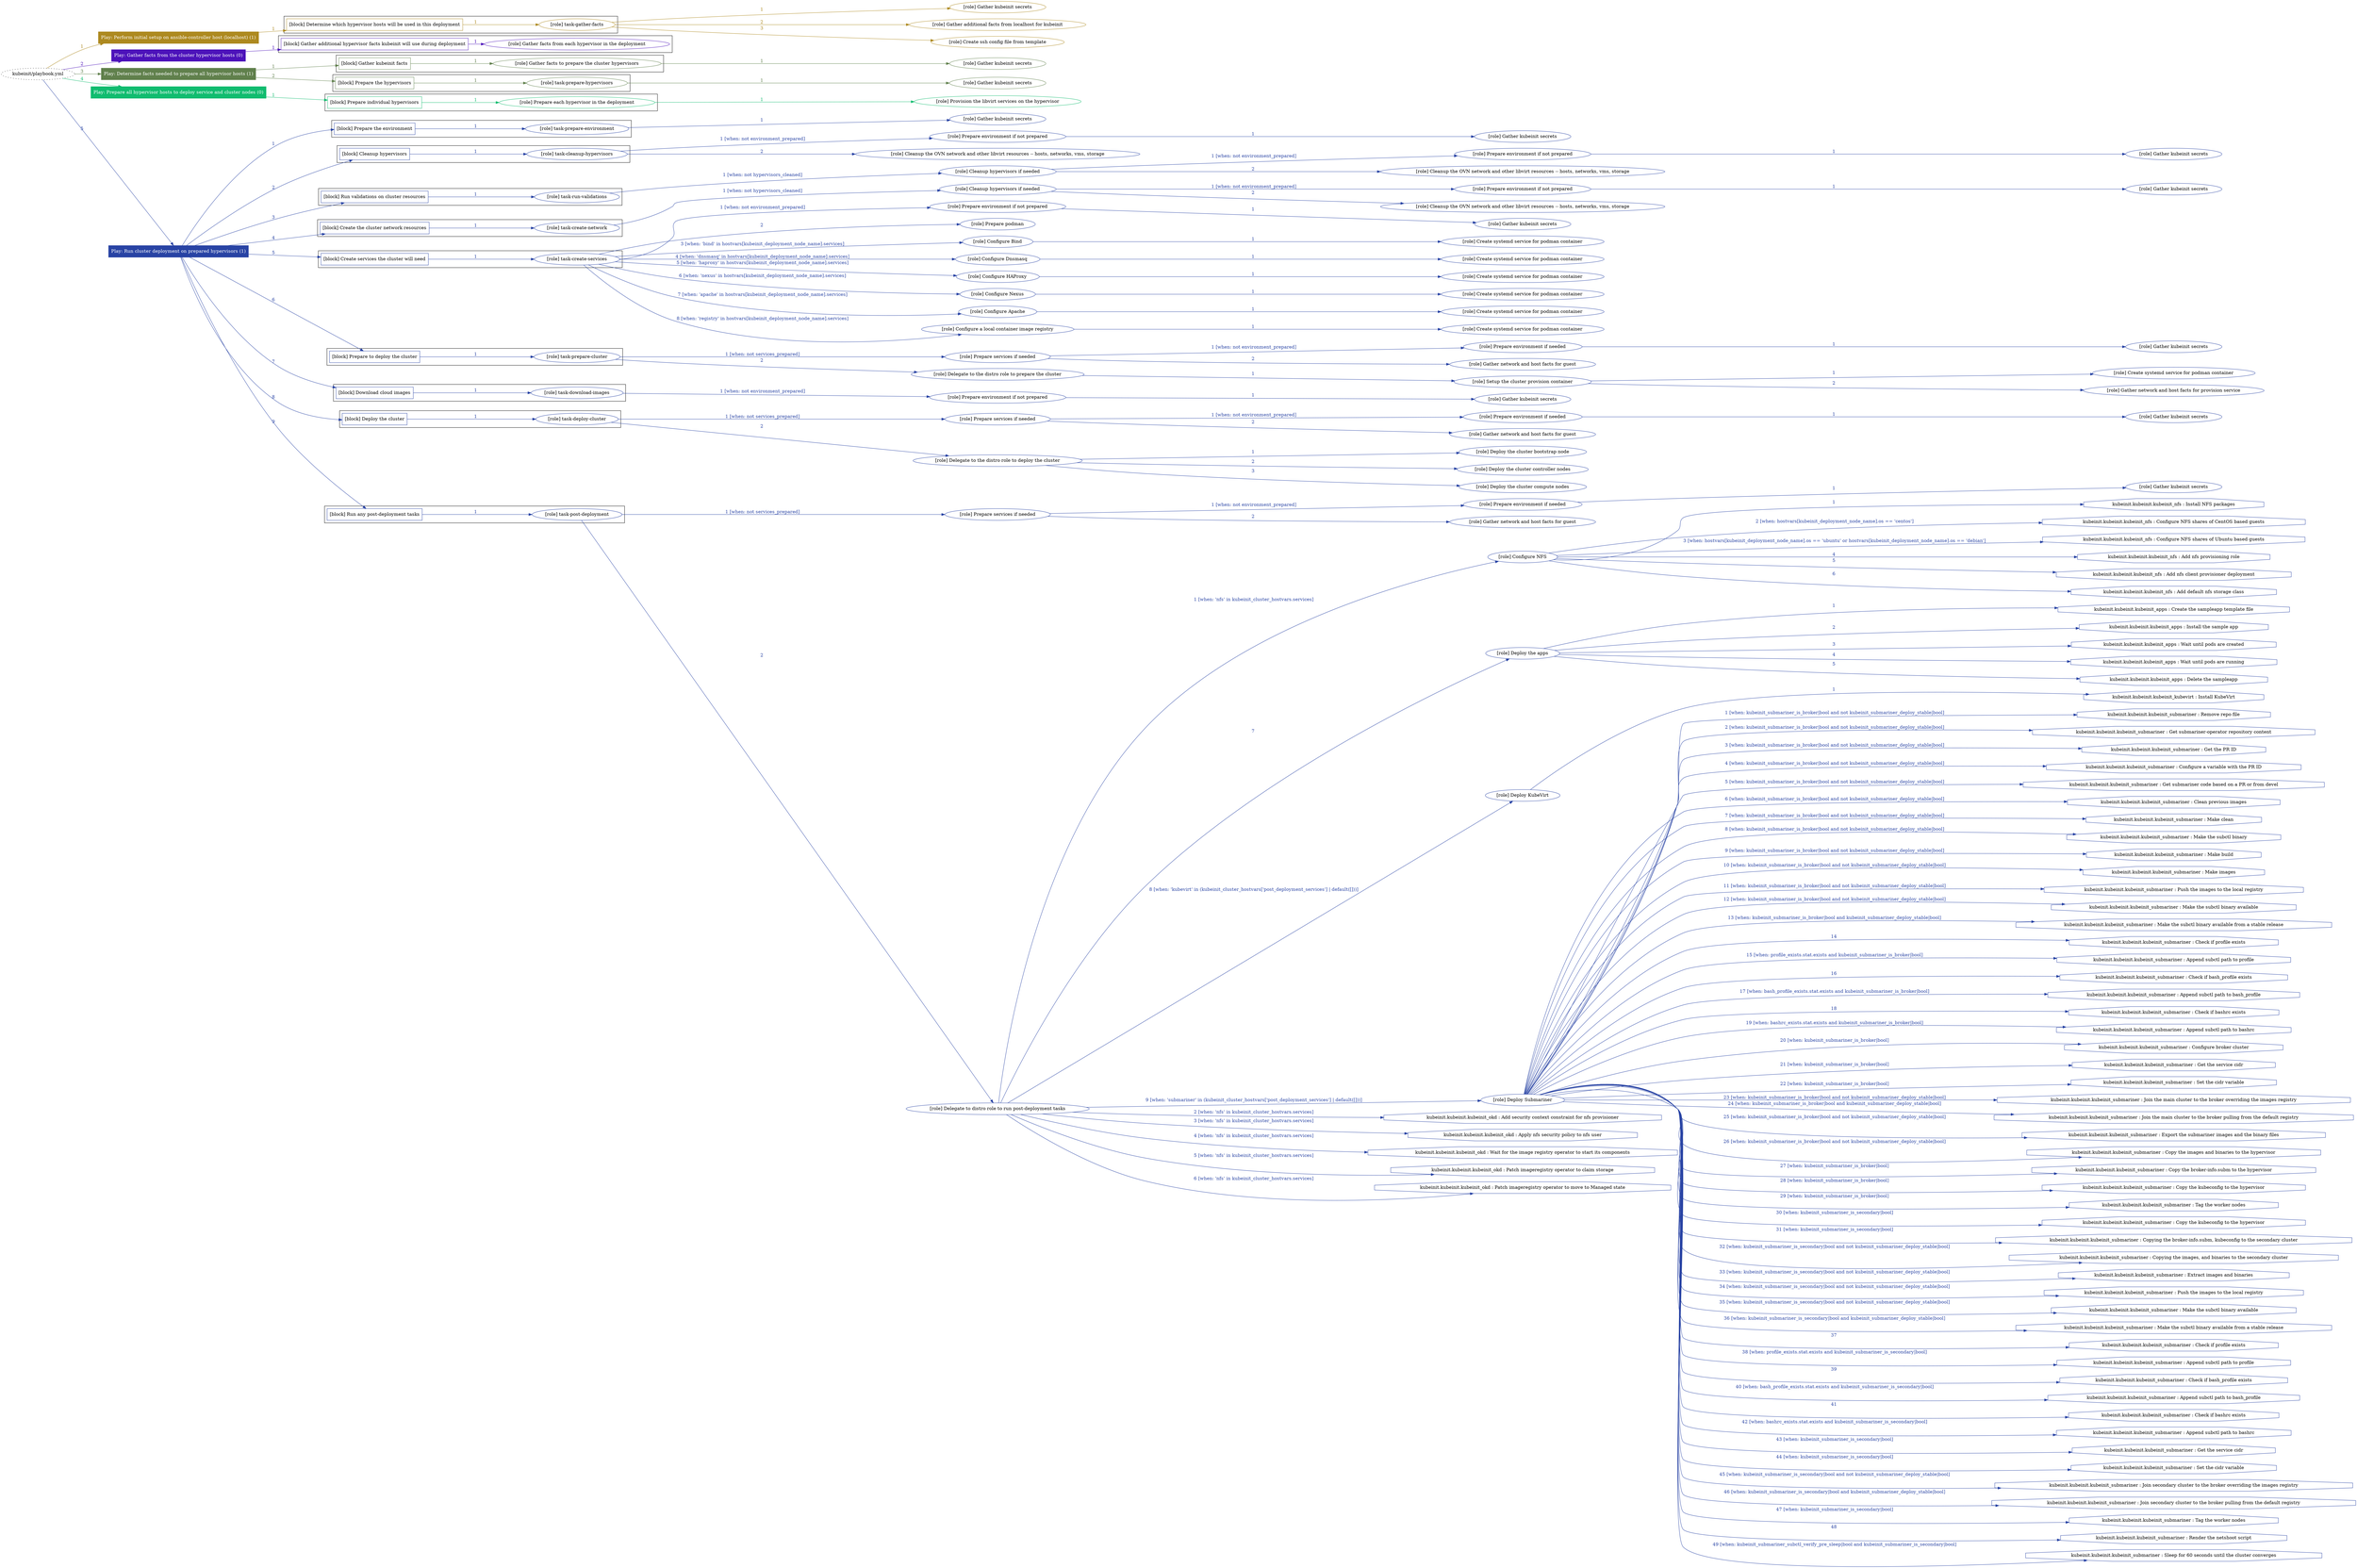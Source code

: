 digraph {
	graph [concentrate=true ordering=in rankdir=LR ratio=fill]
	edge [esep=5 sep=10]
	"kubeinit/playbook.yml" [URL="/home/runner/work/kubeinit/kubeinit/kubeinit/playbook.yml" id=playbook_88a7ab53 style=dotted]
	play_05cef1a9 [label="Play: Perform initial setup on ansible-controller host (localhost) (1)" URL="/home/runner/work/kubeinit/kubeinit/kubeinit/playbook.yml" color="#ad891f" fontcolor="#ffffff" id=play_05cef1a9 shape=box style=filled tooltip=localhost]
	"kubeinit/playbook.yml" -> play_05cef1a9 [label="1 " color="#ad891f" fontcolor="#ad891f" id=edge_b07877ba labeltooltip="1 " tooltip="1 "]
	subgraph "Gather kubeinit secrets" {
		role_b1222d9e [label="[role] Gather kubeinit secrets" URL="/home/runner/.ansible/collections/ansible_collections/kubeinit/kubeinit/roles/kubeinit_prepare/tasks/build_hypervisors_group.yml" color="#ad891f" id=role_b1222d9e tooltip="Gather kubeinit secrets"]
	}
	subgraph "Gather additional facts from localhost for kubeinit" {
		role_c2383af7 [label="[role] Gather additional facts from localhost for kubeinit" URL="/home/runner/.ansible/collections/ansible_collections/kubeinit/kubeinit/roles/kubeinit_prepare/tasks/build_hypervisors_group.yml" color="#ad891f" id=role_c2383af7 tooltip="Gather additional facts from localhost for kubeinit"]
	}
	subgraph "Create ssh config file from template" {
		role_c2799cca [label="[role] Create ssh config file from template" URL="/home/runner/.ansible/collections/ansible_collections/kubeinit/kubeinit/roles/kubeinit_prepare/tasks/build_hypervisors_group.yml" color="#ad891f" id=role_c2799cca tooltip="Create ssh config file from template"]
	}
	subgraph "task-gather-facts" {
		role_b8531d27 [label="[role] task-gather-facts" URL="/home/runner/work/kubeinit/kubeinit/kubeinit/playbook.yml" color="#ad891f" id=role_b8531d27 tooltip="task-gather-facts"]
		role_b8531d27 -> role_b1222d9e [label="1 " color="#ad891f" fontcolor="#ad891f" id=edge_0da19b1b labeltooltip="1 " tooltip="1 "]
		role_b8531d27 -> role_c2383af7 [label="2 " color="#ad891f" fontcolor="#ad891f" id=edge_e568a7fb labeltooltip="2 " tooltip="2 "]
		role_b8531d27 -> role_c2799cca [label="3 " color="#ad891f" fontcolor="#ad891f" id=edge_58feef4d labeltooltip="3 " tooltip="3 "]
	}
	subgraph "Play: Perform initial setup on ansible-controller host (localhost) (1)" {
		play_05cef1a9 -> block_25e3b67a [label=1 color="#ad891f" fontcolor="#ad891f" id=edge_23a99ec1 labeltooltip=1 tooltip=1]
		subgraph cluster_block_25e3b67a {
			block_25e3b67a [label="[block] Determine which hypervisor hosts will be used in this deployment" URL="/home/runner/work/kubeinit/kubeinit/kubeinit/playbook.yml" color="#ad891f" id=block_25e3b67a labeltooltip="Determine which hypervisor hosts will be used in this deployment" shape=box tooltip="Determine which hypervisor hosts will be used in this deployment"]
			block_25e3b67a -> role_b8531d27 [label="1 " color="#ad891f" fontcolor="#ad891f" id=edge_4d0561dc labeltooltip="1 " tooltip="1 "]
		}
	}
	play_86e5224e [label="Play: Gather facts from the cluster hypervisor hosts (0)" URL="/home/runner/work/kubeinit/kubeinit/kubeinit/playbook.yml" color="#4c12ba" fontcolor="#ffffff" id=play_86e5224e shape=box style=filled tooltip="Play: Gather facts from the cluster hypervisor hosts (0)"]
	"kubeinit/playbook.yml" -> play_86e5224e [label="2 " color="#4c12ba" fontcolor="#4c12ba" id=edge_3caf8dc3 labeltooltip="2 " tooltip="2 "]
	subgraph "Gather facts from each hypervisor in the deployment" {
		role_d17e85b6 [label="[role] Gather facts from each hypervisor in the deployment" URL="/home/runner/work/kubeinit/kubeinit/kubeinit/playbook.yml" color="#4c12ba" id=role_d17e85b6 tooltip="Gather facts from each hypervisor in the deployment"]
	}
	subgraph "Play: Gather facts from the cluster hypervisor hosts (0)" {
		play_86e5224e -> block_a632255e [label=1 color="#4c12ba" fontcolor="#4c12ba" id=edge_8d1d6224 labeltooltip=1 tooltip=1]
		subgraph cluster_block_a632255e {
			block_a632255e [label="[block] Gather additional hypervisor facts kubeinit will use during deployment" URL="/home/runner/work/kubeinit/kubeinit/kubeinit/playbook.yml" color="#4c12ba" id=block_a632255e labeltooltip="Gather additional hypervisor facts kubeinit will use during deployment" shape=box tooltip="Gather additional hypervisor facts kubeinit will use during deployment"]
			block_a632255e -> role_d17e85b6 [label="1 " color="#4c12ba" fontcolor="#4c12ba" id=edge_86d821b6 labeltooltip="1 " tooltip="1 "]
		}
	}
	play_4f857483 [label="Play: Determine facts needed to prepare all hypervisor hosts (1)" URL="/home/runner/work/kubeinit/kubeinit/kubeinit/playbook.yml" color="#60804c" fontcolor="#ffffff" id=play_4f857483 shape=box style=filled tooltip=localhost]
	"kubeinit/playbook.yml" -> play_4f857483 [label="3 " color="#60804c" fontcolor="#60804c" id=edge_b104e2aa labeltooltip="3 " tooltip="3 "]
	subgraph "Gather kubeinit secrets" {
		role_9b30ffe6 [label="[role] Gather kubeinit secrets" URL="/home/runner/.ansible/collections/ansible_collections/kubeinit/kubeinit/roles/kubeinit_prepare/tasks/gather_kubeinit_facts.yml" color="#60804c" id=role_9b30ffe6 tooltip="Gather kubeinit secrets"]
	}
	subgraph "Gather facts to prepare the cluster hypervisors" {
		role_35f365ce [label="[role] Gather facts to prepare the cluster hypervisors" URL="/home/runner/work/kubeinit/kubeinit/kubeinit/playbook.yml" color="#60804c" id=role_35f365ce tooltip="Gather facts to prepare the cluster hypervisors"]
		role_35f365ce -> role_9b30ffe6 [label="1 " color="#60804c" fontcolor="#60804c" id=edge_a36696b1 labeltooltip="1 " tooltip="1 "]
	}
	subgraph "Gather kubeinit secrets" {
		role_81621f93 [label="[role] Gather kubeinit secrets" URL="/home/runner/.ansible/collections/ansible_collections/kubeinit/kubeinit/roles/kubeinit_prepare/tasks/gather_kubeinit_facts.yml" color="#60804c" id=role_81621f93 tooltip="Gather kubeinit secrets"]
	}
	subgraph "task-prepare-hypervisors" {
		role_80c0a64d [label="[role] task-prepare-hypervisors" URL="/home/runner/work/kubeinit/kubeinit/kubeinit/playbook.yml" color="#60804c" id=role_80c0a64d tooltip="task-prepare-hypervisors"]
		role_80c0a64d -> role_81621f93 [label="1 " color="#60804c" fontcolor="#60804c" id=edge_7ab3ad21 labeltooltip="1 " tooltip="1 "]
	}
	subgraph "Play: Determine facts needed to prepare all hypervisor hosts (1)" {
		play_4f857483 -> block_e52df9d6 [label=1 color="#60804c" fontcolor="#60804c" id=edge_182e08c7 labeltooltip=1 tooltip=1]
		subgraph cluster_block_e52df9d6 {
			block_e52df9d6 [label="[block] Gather kubeinit facts" URL="/home/runner/work/kubeinit/kubeinit/kubeinit/playbook.yml" color="#60804c" id=block_e52df9d6 labeltooltip="Gather kubeinit facts" shape=box tooltip="Gather kubeinit facts"]
			block_e52df9d6 -> role_35f365ce [label="1 " color="#60804c" fontcolor="#60804c" id=edge_9910230c labeltooltip="1 " tooltip="1 "]
		}
		play_4f857483 -> block_4b0ff9b1 [label=2 color="#60804c" fontcolor="#60804c" id=edge_f5c1faeb labeltooltip=2 tooltip=2]
		subgraph cluster_block_4b0ff9b1 {
			block_4b0ff9b1 [label="[block] Prepare the hypervisors" URL="/home/runner/work/kubeinit/kubeinit/kubeinit/playbook.yml" color="#60804c" id=block_4b0ff9b1 labeltooltip="Prepare the hypervisors" shape=box tooltip="Prepare the hypervisors"]
			block_4b0ff9b1 -> role_80c0a64d [label="1 " color="#60804c" fontcolor="#60804c" id=edge_62754c24 labeltooltip="1 " tooltip="1 "]
		}
	}
	play_856d52d2 [label="Play: Prepare all hypervisor hosts to deploy service and cluster nodes (0)" URL="/home/runner/work/kubeinit/kubeinit/kubeinit/playbook.yml" color="#10bc6f" fontcolor="#ffffff" id=play_856d52d2 shape=box style=filled tooltip="Play: Prepare all hypervisor hosts to deploy service and cluster nodes (0)"]
	"kubeinit/playbook.yml" -> play_856d52d2 [label="4 " color="#10bc6f" fontcolor="#10bc6f" id=edge_5775cc45 labeltooltip="4 " tooltip="4 "]
	subgraph "Provision the libvirt services on the hypervisor" {
		role_50db137e [label="[role] Provision the libvirt services on the hypervisor" URL="/home/runner/.ansible/collections/ansible_collections/kubeinit/kubeinit/roles/kubeinit_prepare/tasks/prepare_hypervisor.yml" color="#10bc6f" id=role_50db137e tooltip="Provision the libvirt services on the hypervisor"]
	}
	subgraph "Prepare each hypervisor in the deployment" {
		role_cc4165e3 [label="[role] Prepare each hypervisor in the deployment" URL="/home/runner/work/kubeinit/kubeinit/kubeinit/playbook.yml" color="#10bc6f" id=role_cc4165e3 tooltip="Prepare each hypervisor in the deployment"]
		role_cc4165e3 -> role_50db137e [label="1 " color="#10bc6f" fontcolor="#10bc6f" id=edge_9d11ffd6 labeltooltip="1 " tooltip="1 "]
	}
	subgraph "Play: Prepare all hypervisor hosts to deploy service and cluster nodes (0)" {
		play_856d52d2 -> block_0be33aac [label=1 color="#10bc6f" fontcolor="#10bc6f" id=edge_d7474032 labeltooltip=1 tooltip=1]
		subgraph cluster_block_0be33aac {
			block_0be33aac [label="[block] Prepare individual hypervisors" URL="/home/runner/work/kubeinit/kubeinit/kubeinit/playbook.yml" color="#10bc6f" id=block_0be33aac labeltooltip="Prepare individual hypervisors" shape=box tooltip="Prepare individual hypervisors"]
			block_0be33aac -> role_cc4165e3 [label="1 " color="#10bc6f" fontcolor="#10bc6f" id=edge_efb49ed3 labeltooltip="1 " tooltip="1 "]
		}
	}
	play_894e75ba [label="Play: Run cluster deployment on prepared hypervisors (1)" URL="/home/runner/work/kubeinit/kubeinit/kubeinit/playbook.yml" color="#2843a4" fontcolor="#ffffff" id=play_894e75ba shape=box style=filled tooltip=localhost]
	"kubeinit/playbook.yml" -> play_894e75ba [label="5 " color="#2843a4" fontcolor="#2843a4" id=edge_a5aa1656 labeltooltip="5 " tooltip="5 "]
	subgraph "Gather kubeinit secrets" {
		role_9e12ebb2 [label="[role] Gather kubeinit secrets" URL="/home/runner/.ansible/collections/ansible_collections/kubeinit/kubeinit/roles/kubeinit_prepare/tasks/gather_kubeinit_facts.yml" color="#2843a4" id=role_9e12ebb2 tooltip="Gather kubeinit secrets"]
	}
	subgraph "task-prepare-environment" {
		role_9440c755 [label="[role] task-prepare-environment" URL="/home/runner/work/kubeinit/kubeinit/kubeinit/playbook.yml" color="#2843a4" id=role_9440c755 tooltip="task-prepare-environment"]
		role_9440c755 -> role_9e12ebb2 [label="1 " color="#2843a4" fontcolor="#2843a4" id=edge_cb55ccaf labeltooltip="1 " tooltip="1 "]
	}
	subgraph "Gather kubeinit secrets" {
		role_a5137e90 [label="[role] Gather kubeinit secrets" URL="/home/runner/.ansible/collections/ansible_collections/kubeinit/kubeinit/roles/kubeinit_prepare/tasks/gather_kubeinit_facts.yml" color="#2843a4" id=role_a5137e90 tooltip="Gather kubeinit secrets"]
	}
	subgraph "Prepare environment if not prepared" {
		role_42000f85 [label="[role] Prepare environment if not prepared" URL="/home/runner/.ansible/collections/ansible_collections/kubeinit/kubeinit/roles/kubeinit_prepare/tasks/cleanup_hypervisors.yml" color="#2843a4" id=role_42000f85 tooltip="Prepare environment if not prepared"]
		role_42000f85 -> role_a5137e90 [label="1 " color="#2843a4" fontcolor="#2843a4" id=edge_09e690ab labeltooltip="1 " tooltip="1 "]
	}
	subgraph "Cleanup the OVN network and other libvirt resources -- hosts, networks, vms, storage" {
		role_df84888f [label="[role] Cleanup the OVN network and other libvirt resources -- hosts, networks, vms, storage" URL="/home/runner/.ansible/collections/ansible_collections/kubeinit/kubeinit/roles/kubeinit_prepare/tasks/cleanup_hypervisors.yml" color="#2843a4" id=role_df84888f tooltip="Cleanup the OVN network and other libvirt resources -- hosts, networks, vms, storage"]
	}
	subgraph "task-cleanup-hypervisors" {
		role_abcfb976 [label="[role] task-cleanup-hypervisors" URL="/home/runner/work/kubeinit/kubeinit/kubeinit/playbook.yml" color="#2843a4" id=role_abcfb976 tooltip="task-cleanup-hypervisors"]
		role_abcfb976 -> role_42000f85 [label="1 [when: not environment_prepared]" color="#2843a4" fontcolor="#2843a4" id=edge_e53ceb16 labeltooltip="1 [when: not environment_prepared]" tooltip="1 [when: not environment_prepared]"]
		role_abcfb976 -> role_df84888f [label="2 " color="#2843a4" fontcolor="#2843a4" id=edge_2a2d762e labeltooltip="2 " tooltip="2 "]
	}
	subgraph "Gather kubeinit secrets" {
		role_7f6bd43b [label="[role] Gather kubeinit secrets" URL="/home/runner/.ansible/collections/ansible_collections/kubeinit/kubeinit/roles/kubeinit_prepare/tasks/gather_kubeinit_facts.yml" color="#2843a4" id=role_7f6bd43b tooltip="Gather kubeinit secrets"]
	}
	subgraph "Prepare environment if not prepared" {
		role_d3027b25 [label="[role] Prepare environment if not prepared" URL="/home/runner/.ansible/collections/ansible_collections/kubeinit/kubeinit/roles/kubeinit_prepare/tasks/cleanup_hypervisors.yml" color="#2843a4" id=role_d3027b25 tooltip="Prepare environment if not prepared"]
		role_d3027b25 -> role_7f6bd43b [label="1 " color="#2843a4" fontcolor="#2843a4" id=edge_105d66b2 labeltooltip="1 " tooltip="1 "]
	}
	subgraph "Cleanup the OVN network and other libvirt resources -- hosts, networks, vms, storage" {
		role_f39d2b51 [label="[role] Cleanup the OVN network and other libvirt resources -- hosts, networks, vms, storage" URL="/home/runner/.ansible/collections/ansible_collections/kubeinit/kubeinit/roles/kubeinit_prepare/tasks/cleanup_hypervisors.yml" color="#2843a4" id=role_f39d2b51 tooltip="Cleanup the OVN network and other libvirt resources -- hosts, networks, vms, storage"]
	}
	subgraph "Cleanup hypervisors if needed" {
		role_7b89dab6 [label="[role] Cleanup hypervisors if needed" URL="/home/runner/.ansible/collections/ansible_collections/kubeinit/kubeinit/roles/kubeinit_validations/tasks/main.yml" color="#2843a4" id=role_7b89dab6 tooltip="Cleanup hypervisors if needed"]
		role_7b89dab6 -> role_d3027b25 [label="1 [when: not environment_prepared]" color="#2843a4" fontcolor="#2843a4" id=edge_569994ea labeltooltip="1 [when: not environment_prepared]" tooltip="1 [when: not environment_prepared]"]
		role_7b89dab6 -> role_f39d2b51 [label="2 " color="#2843a4" fontcolor="#2843a4" id=edge_275b8a39 labeltooltip="2 " tooltip="2 "]
	}
	subgraph "task-run-validations" {
		role_eb7fc73c [label="[role] task-run-validations" URL="/home/runner/work/kubeinit/kubeinit/kubeinit/playbook.yml" color="#2843a4" id=role_eb7fc73c tooltip="task-run-validations"]
		role_eb7fc73c -> role_7b89dab6 [label="1 [when: not hypervisors_cleaned]" color="#2843a4" fontcolor="#2843a4" id=edge_fd835839 labeltooltip="1 [when: not hypervisors_cleaned]" tooltip="1 [when: not hypervisors_cleaned]"]
	}
	subgraph "Gather kubeinit secrets" {
		role_392851f5 [label="[role] Gather kubeinit secrets" URL="/home/runner/.ansible/collections/ansible_collections/kubeinit/kubeinit/roles/kubeinit_prepare/tasks/gather_kubeinit_facts.yml" color="#2843a4" id=role_392851f5 tooltip="Gather kubeinit secrets"]
	}
	subgraph "Prepare environment if not prepared" {
		role_c2ae618e [label="[role] Prepare environment if not prepared" URL="/home/runner/.ansible/collections/ansible_collections/kubeinit/kubeinit/roles/kubeinit_prepare/tasks/cleanup_hypervisors.yml" color="#2843a4" id=role_c2ae618e tooltip="Prepare environment if not prepared"]
		role_c2ae618e -> role_392851f5 [label="1 " color="#2843a4" fontcolor="#2843a4" id=edge_3a09a881 labeltooltip="1 " tooltip="1 "]
	}
	subgraph "Cleanup the OVN network and other libvirt resources -- hosts, networks, vms, storage" {
		role_60945ac2 [label="[role] Cleanup the OVN network and other libvirt resources -- hosts, networks, vms, storage" URL="/home/runner/.ansible/collections/ansible_collections/kubeinit/kubeinit/roles/kubeinit_prepare/tasks/cleanup_hypervisors.yml" color="#2843a4" id=role_60945ac2 tooltip="Cleanup the OVN network and other libvirt resources -- hosts, networks, vms, storage"]
	}
	subgraph "Cleanup hypervisors if needed" {
		role_9247eb9c [label="[role] Cleanup hypervisors if needed" URL="/home/runner/.ansible/collections/ansible_collections/kubeinit/kubeinit/roles/kubeinit_libvirt/tasks/create_network.yml" color="#2843a4" id=role_9247eb9c tooltip="Cleanup hypervisors if needed"]
		role_9247eb9c -> role_c2ae618e [label="1 [when: not environment_prepared]" color="#2843a4" fontcolor="#2843a4" id=edge_f51d4b8d labeltooltip="1 [when: not environment_prepared]" tooltip="1 [when: not environment_prepared]"]
		role_9247eb9c -> role_60945ac2 [label="2 " color="#2843a4" fontcolor="#2843a4" id=edge_51aec4dd labeltooltip="2 " tooltip="2 "]
	}
	subgraph "task-create-network" {
		role_7aee17d3 [label="[role] task-create-network" URL="/home/runner/work/kubeinit/kubeinit/kubeinit/playbook.yml" color="#2843a4" id=role_7aee17d3 tooltip="task-create-network"]
		role_7aee17d3 -> role_9247eb9c [label="1 [when: not hypervisors_cleaned]" color="#2843a4" fontcolor="#2843a4" id=edge_dd564f2b labeltooltip="1 [when: not hypervisors_cleaned]" tooltip="1 [when: not hypervisors_cleaned]"]
	}
	subgraph "Gather kubeinit secrets" {
		role_707d3f82 [label="[role] Gather kubeinit secrets" URL="/home/runner/.ansible/collections/ansible_collections/kubeinit/kubeinit/roles/kubeinit_prepare/tasks/gather_kubeinit_facts.yml" color="#2843a4" id=role_707d3f82 tooltip="Gather kubeinit secrets"]
	}
	subgraph "Prepare environment if not prepared" {
		role_c9548c6d [label="[role] Prepare environment if not prepared" URL="/home/runner/.ansible/collections/ansible_collections/kubeinit/kubeinit/roles/kubeinit_services/tasks/main.yml" color="#2843a4" id=role_c9548c6d tooltip="Prepare environment if not prepared"]
		role_c9548c6d -> role_707d3f82 [label="1 " color="#2843a4" fontcolor="#2843a4" id=edge_457abbd7 labeltooltip="1 " tooltip="1 "]
	}
	subgraph "Prepare podman" {
		role_e76bae02 [label="[role] Prepare podman" URL="/home/runner/.ansible/collections/ansible_collections/kubeinit/kubeinit/roles/kubeinit_services/tasks/00_create_service_pod.yml" color="#2843a4" id=role_e76bae02 tooltip="Prepare podman"]
	}
	subgraph "Create systemd service for podman container" {
		role_3fccf3de [label="[role] Create systemd service for podman container" URL="/home/runner/.ansible/collections/ansible_collections/kubeinit/kubeinit/roles/kubeinit_bind/tasks/main.yml" color="#2843a4" id=role_3fccf3de tooltip="Create systemd service for podman container"]
	}
	subgraph "Configure Bind" {
		role_0b796d70 [label="[role] Configure Bind" URL="/home/runner/.ansible/collections/ansible_collections/kubeinit/kubeinit/roles/kubeinit_services/tasks/start_services_containers.yml" color="#2843a4" id=role_0b796d70 tooltip="Configure Bind"]
		role_0b796d70 -> role_3fccf3de [label="1 " color="#2843a4" fontcolor="#2843a4" id=edge_3bf75f2d labeltooltip="1 " tooltip="1 "]
	}
	subgraph "Create systemd service for podman container" {
		role_80433f86 [label="[role] Create systemd service for podman container" URL="/home/runner/.ansible/collections/ansible_collections/kubeinit/kubeinit/roles/kubeinit_dnsmasq/tasks/main.yml" color="#2843a4" id=role_80433f86 tooltip="Create systemd service for podman container"]
	}
	subgraph "Configure Dnsmasq" {
		role_a828a04b [label="[role] Configure Dnsmasq" URL="/home/runner/.ansible/collections/ansible_collections/kubeinit/kubeinit/roles/kubeinit_services/tasks/start_services_containers.yml" color="#2843a4" id=role_a828a04b tooltip="Configure Dnsmasq"]
		role_a828a04b -> role_80433f86 [label="1 " color="#2843a4" fontcolor="#2843a4" id=edge_44be1627 labeltooltip="1 " tooltip="1 "]
	}
	subgraph "Create systemd service for podman container" {
		role_e81a2d3f [label="[role] Create systemd service for podman container" URL="/home/runner/.ansible/collections/ansible_collections/kubeinit/kubeinit/roles/kubeinit_haproxy/tasks/main.yml" color="#2843a4" id=role_e81a2d3f tooltip="Create systemd service for podman container"]
	}
	subgraph "Configure HAProxy" {
		role_05574d47 [label="[role] Configure HAProxy" URL="/home/runner/.ansible/collections/ansible_collections/kubeinit/kubeinit/roles/kubeinit_services/tasks/start_services_containers.yml" color="#2843a4" id=role_05574d47 tooltip="Configure HAProxy"]
		role_05574d47 -> role_e81a2d3f [label="1 " color="#2843a4" fontcolor="#2843a4" id=edge_760cc518 labeltooltip="1 " tooltip="1 "]
	}
	subgraph "Create systemd service for podman container" {
		role_4c8d5421 [label="[role] Create systemd service for podman container" URL="/home/runner/.ansible/collections/ansible_collections/kubeinit/kubeinit/roles/kubeinit_nexus/tasks/main.yml" color="#2843a4" id=role_4c8d5421 tooltip="Create systemd service for podman container"]
	}
	subgraph "Configure Nexus" {
		role_4a8382ff [label="[role] Configure Nexus" URL="/home/runner/.ansible/collections/ansible_collections/kubeinit/kubeinit/roles/kubeinit_services/tasks/start_services_containers.yml" color="#2843a4" id=role_4a8382ff tooltip="Configure Nexus"]
		role_4a8382ff -> role_4c8d5421 [label="1 " color="#2843a4" fontcolor="#2843a4" id=edge_b7345b37 labeltooltip="1 " tooltip="1 "]
	}
	subgraph "Create systemd service for podman container" {
		role_68ddb565 [label="[role] Create systemd service for podman container" URL="/home/runner/.ansible/collections/ansible_collections/kubeinit/kubeinit/roles/kubeinit_apache/tasks/main.yml" color="#2843a4" id=role_68ddb565 tooltip="Create systemd service for podman container"]
	}
	subgraph "Configure Apache" {
		role_dec2e609 [label="[role] Configure Apache" URL="/home/runner/.ansible/collections/ansible_collections/kubeinit/kubeinit/roles/kubeinit_services/tasks/start_services_containers.yml" color="#2843a4" id=role_dec2e609 tooltip="Configure Apache"]
		role_dec2e609 -> role_68ddb565 [label="1 " color="#2843a4" fontcolor="#2843a4" id=edge_d96f59b5 labeltooltip="1 " tooltip="1 "]
	}
	subgraph "Create systemd service for podman container" {
		role_2fce1366 [label="[role] Create systemd service for podman container" URL="/home/runner/.ansible/collections/ansible_collections/kubeinit/kubeinit/roles/kubeinit_registry/tasks/main.yml" color="#2843a4" id=role_2fce1366 tooltip="Create systemd service for podman container"]
	}
	subgraph "Configure a local container image registry" {
		role_869cc545 [label="[role] Configure a local container image registry" URL="/home/runner/.ansible/collections/ansible_collections/kubeinit/kubeinit/roles/kubeinit_services/tasks/start_services_containers.yml" color="#2843a4" id=role_869cc545 tooltip="Configure a local container image registry"]
		role_869cc545 -> role_2fce1366 [label="1 " color="#2843a4" fontcolor="#2843a4" id=edge_0d8e981d labeltooltip="1 " tooltip="1 "]
	}
	subgraph "task-create-services" {
		role_75ee6ea4 [label="[role] task-create-services" URL="/home/runner/work/kubeinit/kubeinit/kubeinit/playbook.yml" color="#2843a4" id=role_75ee6ea4 tooltip="task-create-services"]
		role_75ee6ea4 -> role_c9548c6d [label="1 [when: not environment_prepared]" color="#2843a4" fontcolor="#2843a4" id=edge_5699eec6 labeltooltip="1 [when: not environment_prepared]" tooltip="1 [when: not environment_prepared]"]
		role_75ee6ea4 -> role_e76bae02 [label="2 " color="#2843a4" fontcolor="#2843a4" id=edge_a0ec167f labeltooltip="2 " tooltip="2 "]
		role_75ee6ea4 -> role_0b796d70 [label="3 [when: 'bind' in hostvars[kubeinit_deployment_node_name].services]" color="#2843a4" fontcolor="#2843a4" id=edge_d43cb3b8 labeltooltip="3 [when: 'bind' in hostvars[kubeinit_deployment_node_name].services]" tooltip="3 [when: 'bind' in hostvars[kubeinit_deployment_node_name].services]"]
		role_75ee6ea4 -> role_a828a04b [label="4 [when: 'dnsmasq' in hostvars[kubeinit_deployment_node_name].services]" color="#2843a4" fontcolor="#2843a4" id=edge_428742f5 labeltooltip="4 [when: 'dnsmasq' in hostvars[kubeinit_deployment_node_name].services]" tooltip="4 [when: 'dnsmasq' in hostvars[kubeinit_deployment_node_name].services]"]
		role_75ee6ea4 -> role_05574d47 [label="5 [when: 'haproxy' in hostvars[kubeinit_deployment_node_name].services]" color="#2843a4" fontcolor="#2843a4" id=edge_a749494d labeltooltip="5 [when: 'haproxy' in hostvars[kubeinit_deployment_node_name].services]" tooltip="5 [when: 'haproxy' in hostvars[kubeinit_deployment_node_name].services]"]
		role_75ee6ea4 -> role_4a8382ff [label="6 [when: 'nexus' in hostvars[kubeinit_deployment_node_name].services]" color="#2843a4" fontcolor="#2843a4" id=edge_e697ef06 labeltooltip="6 [when: 'nexus' in hostvars[kubeinit_deployment_node_name].services]" tooltip="6 [when: 'nexus' in hostvars[kubeinit_deployment_node_name].services]"]
		role_75ee6ea4 -> role_dec2e609 [label="7 [when: 'apache' in hostvars[kubeinit_deployment_node_name].services]" color="#2843a4" fontcolor="#2843a4" id=edge_7f349954 labeltooltip="7 [when: 'apache' in hostvars[kubeinit_deployment_node_name].services]" tooltip="7 [when: 'apache' in hostvars[kubeinit_deployment_node_name].services]"]
		role_75ee6ea4 -> role_869cc545 [label="8 [when: 'registry' in hostvars[kubeinit_deployment_node_name].services]" color="#2843a4" fontcolor="#2843a4" id=edge_9a05b860 labeltooltip="8 [when: 'registry' in hostvars[kubeinit_deployment_node_name].services]" tooltip="8 [when: 'registry' in hostvars[kubeinit_deployment_node_name].services]"]
	}
	subgraph "Gather kubeinit secrets" {
		role_172d8803 [label="[role] Gather kubeinit secrets" URL="/home/runner/.ansible/collections/ansible_collections/kubeinit/kubeinit/roles/kubeinit_prepare/tasks/gather_kubeinit_facts.yml" color="#2843a4" id=role_172d8803 tooltip="Gather kubeinit secrets"]
	}
	subgraph "Prepare environment if needed" {
		role_5dc678d1 [label="[role] Prepare environment if needed" URL="/home/runner/.ansible/collections/ansible_collections/kubeinit/kubeinit/roles/kubeinit_services/tasks/prepare_services.yml" color="#2843a4" id=role_5dc678d1 tooltip="Prepare environment if needed"]
		role_5dc678d1 -> role_172d8803 [label="1 " color="#2843a4" fontcolor="#2843a4" id=edge_7988432f labeltooltip="1 " tooltip="1 "]
	}
	subgraph "Gather network and host facts for guest" {
		role_5f289126 [label="[role] Gather network and host facts for guest" URL="/home/runner/.ansible/collections/ansible_collections/kubeinit/kubeinit/roles/kubeinit_services/tasks/prepare_services.yml" color="#2843a4" id=role_5f289126 tooltip="Gather network and host facts for guest"]
	}
	subgraph "Prepare services if needed" {
		role_23b79d6d [label="[role] Prepare services if needed" URL="/home/runner/.ansible/collections/ansible_collections/kubeinit/kubeinit/roles/kubeinit_prepare/tasks/prepare_cluster.yml" color="#2843a4" id=role_23b79d6d tooltip="Prepare services if needed"]
		role_23b79d6d -> role_5dc678d1 [label="1 [when: not environment_prepared]" color="#2843a4" fontcolor="#2843a4" id=edge_24e88db5 labeltooltip="1 [when: not environment_prepared]" tooltip="1 [when: not environment_prepared]"]
		role_23b79d6d -> role_5f289126 [label="2 " color="#2843a4" fontcolor="#2843a4" id=edge_6ebec6b1 labeltooltip="2 " tooltip="2 "]
	}
	subgraph "Create systemd service for podman container" {
		role_e463e98c [label="[role] Create systemd service for podman container" URL="/home/runner/.ansible/collections/ansible_collections/kubeinit/kubeinit/roles/kubeinit_services/tasks/create_provision_container.yml" color="#2843a4" id=role_e463e98c tooltip="Create systemd service for podman container"]
	}
	subgraph "Gather network and host facts for provision service" {
		role_4fdb52f0 [label="[role] Gather network and host facts for provision service" URL="/home/runner/.ansible/collections/ansible_collections/kubeinit/kubeinit/roles/kubeinit_services/tasks/create_provision_container.yml" color="#2843a4" id=role_4fdb52f0 tooltip="Gather network and host facts for provision service"]
	}
	subgraph "Setup the cluster provision container" {
		role_1158543d [label="[role] Setup the cluster provision container" URL="/home/runner/.ansible/collections/ansible_collections/kubeinit/kubeinit/roles/kubeinit_okd/tasks/prepare_cluster.yml" color="#2843a4" id=role_1158543d tooltip="Setup the cluster provision container"]
		role_1158543d -> role_e463e98c [label="1 " color="#2843a4" fontcolor="#2843a4" id=edge_bdd42e7f labeltooltip="1 " tooltip="1 "]
		role_1158543d -> role_4fdb52f0 [label="2 " color="#2843a4" fontcolor="#2843a4" id=edge_19ad75a4 labeltooltip="2 " tooltip="2 "]
	}
	subgraph "Delegate to the distro role to prepare the cluster" {
		role_330f083e [label="[role] Delegate to the distro role to prepare the cluster" URL="/home/runner/.ansible/collections/ansible_collections/kubeinit/kubeinit/roles/kubeinit_prepare/tasks/prepare_cluster.yml" color="#2843a4" id=role_330f083e tooltip="Delegate to the distro role to prepare the cluster"]
		role_330f083e -> role_1158543d [label="1 " color="#2843a4" fontcolor="#2843a4" id=edge_4740ea9b labeltooltip="1 " tooltip="1 "]
	}
	subgraph "task-prepare-cluster" {
		role_cdda2e09 [label="[role] task-prepare-cluster" URL="/home/runner/work/kubeinit/kubeinit/kubeinit/playbook.yml" color="#2843a4" id=role_cdda2e09 tooltip="task-prepare-cluster"]
		role_cdda2e09 -> role_23b79d6d [label="1 [when: not services_prepared]" color="#2843a4" fontcolor="#2843a4" id=edge_c80948b6 labeltooltip="1 [when: not services_prepared]" tooltip="1 [when: not services_prepared]"]
		role_cdda2e09 -> role_330f083e [label="2 " color="#2843a4" fontcolor="#2843a4" id=edge_e06008e5 labeltooltip="2 " tooltip="2 "]
	}
	subgraph "Gather kubeinit secrets" {
		role_78d60b06 [label="[role] Gather kubeinit secrets" URL="/home/runner/.ansible/collections/ansible_collections/kubeinit/kubeinit/roles/kubeinit_prepare/tasks/gather_kubeinit_facts.yml" color="#2843a4" id=role_78d60b06 tooltip="Gather kubeinit secrets"]
	}
	subgraph "Prepare environment if not prepared" {
		role_36ef7731 [label="[role] Prepare environment if not prepared" URL="/home/runner/.ansible/collections/ansible_collections/kubeinit/kubeinit/roles/kubeinit_libvirt/tasks/download_cloud_images.yml" color="#2843a4" id=role_36ef7731 tooltip="Prepare environment if not prepared"]
		role_36ef7731 -> role_78d60b06 [label="1 " color="#2843a4" fontcolor="#2843a4" id=edge_cd154377 labeltooltip="1 " tooltip="1 "]
	}
	subgraph "task-download-images" {
		role_79b31b06 [label="[role] task-download-images" URL="/home/runner/work/kubeinit/kubeinit/kubeinit/playbook.yml" color="#2843a4" id=role_79b31b06 tooltip="task-download-images"]
		role_79b31b06 -> role_36ef7731 [label="1 [when: not environment_prepared]" color="#2843a4" fontcolor="#2843a4" id=edge_ac08fb05 labeltooltip="1 [when: not environment_prepared]" tooltip="1 [when: not environment_prepared]"]
	}
	subgraph "Gather kubeinit secrets" {
		role_59414c14 [label="[role] Gather kubeinit secrets" URL="/home/runner/.ansible/collections/ansible_collections/kubeinit/kubeinit/roles/kubeinit_prepare/tasks/gather_kubeinit_facts.yml" color="#2843a4" id=role_59414c14 tooltip="Gather kubeinit secrets"]
	}
	subgraph "Prepare environment if needed" {
		role_dd3fbee1 [label="[role] Prepare environment if needed" URL="/home/runner/.ansible/collections/ansible_collections/kubeinit/kubeinit/roles/kubeinit_services/tasks/prepare_services.yml" color="#2843a4" id=role_dd3fbee1 tooltip="Prepare environment if needed"]
		role_dd3fbee1 -> role_59414c14 [label="1 " color="#2843a4" fontcolor="#2843a4" id=edge_ede53144 labeltooltip="1 " tooltip="1 "]
	}
	subgraph "Gather network and host facts for guest" {
		role_9d0b57b8 [label="[role] Gather network and host facts for guest" URL="/home/runner/.ansible/collections/ansible_collections/kubeinit/kubeinit/roles/kubeinit_services/tasks/prepare_services.yml" color="#2843a4" id=role_9d0b57b8 tooltip="Gather network and host facts for guest"]
	}
	subgraph "Prepare services if needed" {
		role_c87e671d [label="[role] Prepare services if needed" URL="/home/runner/.ansible/collections/ansible_collections/kubeinit/kubeinit/roles/kubeinit_prepare/tasks/deploy_cluster.yml" color="#2843a4" id=role_c87e671d tooltip="Prepare services if needed"]
		role_c87e671d -> role_dd3fbee1 [label="1 [when: not environment_prepared]" color="#2843a4" fontcolor="#2843a4" id=edge_0d07f77d labeltooltip="1 [when: not environment_prepared]" tooltip="1 [when: not environment_prepared]"]
		role_c87e671d -> role_9d0b57b8 [label="2 " color="#2843a4" fontcolor="#2843a4" id=edge_a3c6e12c labeltooltip="2 " tooltip="2 "]
	}
	subgraph "Deploy the cluster bootstrap node" {
		role_bc917bc2 [label="[role] Deploy the cluster bootstrap node" URL="/home/runner/.ansible/collections/ansible_collections/kubeinit/kubeinit/roles/kubeinit_okd/tasks/main.yml" color="#2843a4" id=role_bc917bc2 tooltip="Deploy the cluster bootstrap node"]
	}
	subgraph "Deploy the cluster controller nodes" {
		role_235b85e7 [label="[role] Deploy the cluster controller nodes" URL="/home/runner/.ansible/collections/ansible_collections/kubeinit/kubeinit/roles/kubeinit_okd/tasks/main.yml" color="#2843a4" id=role_235b85e7 tooltip="Deploy the cluster controller nodes"]
	}
	subgraph "Deploy the cluster compute nodes" {
		role_ecf20fde [label="[role] Deploy the cluster compute nodes" URL="/home/runner/.ansible/collections/ansible_collections/kubeinit/kubeinit/roles/kubeinit_okd/tasks/main.yml" color="#2843a4" id=role_ecf20fde tooltip="Deploy the cluster compute nodes"]
	}
	subgraph "Delegate to the distro role to deploy the cluster" {
		role_9198cc26 [label="[role] Delegate to the distro role to deploy the cluster" URL="/home/runner/.ansible/collections/ansible_collections/kubeinit/kubeinit/roles/kubeinit_prepare/tasks/deploy_cluster.yml" color="#2843a4" id=role_9198cc26 tooltip="Delegate to the distro role to deploy the cluster"]
		role_9198cc26 -> role_bc917bc2 [label="1 " color="#2843a4" fontcolor="#2843a4" id=edge_2db2cce9 labeltooltip="1 " tooltip="1 "]
		role_9198cc26 -> role_235b85e7 [label="2 " color="#2843a4" fontcolor="#2843a4" id=edge_bc8e4f39 labeltooltip="2 " tooltip="2 "]
		role_9198cc26 -> role_ecf20fde [label="3 " color="#2843a4" fontcolor="#2843a4" id=edge_c5cf1d00 labeltooltip="3 " tooltip="3 "]
	}
	subgraph "task-deploy-cluster" {
		role_1b24ae56 [label="[role] task-deploy-cluster" URL="/home/runner/work/kubeinit/kubeinit/kubeinit/playbook.yml" color="#2843a4" id=role_1b24ae56 tooltip="task-deploy-cluster"]
		role_1b24ae56 -> role_c87e671d [label="1 [when: not services_prepared]" color="#2843a4" fontcolor="#2843a4" id=edge_6f8f2645 labeltooltip="1 [when: not services_prepared]" tooltip="1 [when: not services_prepared]"]
		role_1b24ae56 -> role_9198cc26 [label="2 " color="#2843a4" fontcolor="#2843a4" id=edge_695a45e3 labeltooltip="2 " tooltip="2 "]
	}
	subgraph "Gather kubeinit secrets" {
		role_33431704 [label="[role] Gather kubeinit secrets" URL="/home/runner/.ansible/collections/ansible_collections/kubeinit/kubeinit/roles/kubeinit_prepare/tasks/gather_kubeinit_facts.yml" color="#2843a4" id=role_33431704 tooltip="Gather kubeinit secrets"]
	}
	subgraph "Prepare environment if needed" {
		role_30960ca7 [label="[role] Prepare environment if needed" URL="/home/runner/.ansible/collections/ansible_collections/kubeinit/kubeinit/roles/kubeinit_services/tasks/prepare_services.yml" color="#2843a4" id=role_30960ca7 tooltip="Prepare environment if needed"]
		role_30960ca7 -> role_33431704 [label="1 " color="#2843a4" fontcolor="#2843a4" id=edge_15220c09 labeltooltip="1 " tooltip="1 "]
	}
	subgraph "Gather network and host facts for guest" {
		role_df7cabd3 [label="[role] Gather network and host facts for guest" URL="/home/runner/.ansible/collections/ansible_collections/kubeinit/kubeinit/roles/kubeinit_services/tasks/prepare_services.yml" color="#2843a4" id=role_df7cabd3 tooltip="Gather network and host facts for guest"]
	}
	subgraph "Prepare services if needed" {
		role_ae51bec2 [label="[role] Prepare services if needed" URL="/home/runner/.ansible/collections/ansible_collections/kubeinit/kubeinit/roles/kubeinit_prepare/tasks/post_deployment.yml" color="#2843a4" id=role_ae51bec2 tooltip="Prepare services if needed"]
		role_ae51bec2 -> role_30960ca7 [label="1 [when: not environment_prepared]" color="#2843a4" fontcolor="#2843a4" id=edge_122d59f6 labeltooltip="1 [when: not environment_prepared]" tooltip="1 [when: not environment_prepared]"]
		role_ae51bec2 -> role_df7cabd3 [label="2 " color="#2843a4" fontcolor="#2843a4" id=edge_0324600a labeltooltip="2 " tooltip="2 "]
	}
	subgraph "Configure NFS" {
		role_d8e97b28 [label="[role] Configure NFS" URL="/home/runner/.ansible/collections/ansible_collections/kubeinit/kubeinit/roles/kubeinit_okd/tasks/post_deployment_tasks.yml" color="#2843a4" id=role_d8e97b28 tooltip="Configure NFS"]
		task_e25e6b6b [label="kubeinit.kubeinit.kubeinit_nfs : Install NFS packages" URL="/home/runner/.ansible/collections/ansible_collections/kubeinit/kubeinit/roles/kubeinit_nfs/tasks/main.yml" color="#2843a4" id=task_e25e6b6b shape=octagon tooltip="kubeinit.kubeinit.kubeinit_nfs : Install NFS packages"]
		role_d8e97b28 -> task_e25e6b6b [label="1 " color="#2843a4" fontcolor="#2843a4" id=edge_4990b332 labeltooltip="1 " tooltip="1 "]
		task_b851ab96 [label="kubeinit.kubeinit.kubeinit_nfs : Configure NFS shares of CentOS based guests" URL="/home/runner/.ansible/collections/ansible_collections/kubeinit/kubeinit/roles/kubeinit_nfs/tasks/main.yml" color="#2843a4" id=task_b851ab96 shape=octagon tooltip="kubeinit.kubeinit.kubeinit_nfs : Configure NFS shares of CentOS based guests"]
		role_d8e97b28 -> task_b851ab96 [label="2 [when: hostvars[kubeinit_deployment_node_name].os == 'centos']" color="#2843a4" fontcolor="#2843a4" id=edge_8bb9617a labeltooltip="2 [when: hostvars[kubeinit_deployment_node_name].os == 'centos']" tooltip="2 [when: hostvars[kubeinit_deployment_node_name].os == 'centos']"]
		task_a7852b6a [label="kubeinit.kubeinit.kubeinit_nfs : Configure NFS shares of Ubuntu based guests" URL="/home/runner/.ansible/collections/ansible_collections/kubeinit/kubeinit/roles/kubeinit_nfs/tasks/main.yml" color="#2843a4" id=task_a7852b6a shape=octagon tooltip="kubeinit.kubeinit.kubeinit_nfs : Configure NFS shares of Ubuntu based guests"]
		role_d8e97b28 -> task_a7852b6a [label="3 [when: hostvars[kubeinit_deployment_node_name].os == 'ubuntu' or hostvars[kubeinit_deployment_node_name].os == 'debian']" color="#2843a4" fontcolor="#2843a4" id=edge_9284d211 labeltooltip="3 [when: hostvars[kubeinit_deployment_node_name].os == 'ubuntu' or hostvars[kubeinit_deployment_node_name].os == 'debian']" tooltip="3 [when: hostvars[kubeinit_deployment_node_name].os == 'ubuntu' or hostvars[kubeinit_deployment_node_name].os == 'debian']"]
		task_015a2df7 [label="kubeinit.kubeinit.kubeinit_nfs : Add nfs provisioning role" URL="/home/runner/.ansible/collections/ansible_collections/kubeinit/kubeinit/roles/kubeinit_nfs/tasks/main.yml" color="#2843a4" id=task_015a2df7 shape=octagon tooltip="kubeinit.kubeinit.kubeinit_nfs : Add nfs provisioning role"]
		role_d8e97b28 -> task_015a2df7 [label="4 " color="#2843a4" fontcolor="#2843a4" id=edge_0e0c0238 labeltooltip="4 " tooltip="4 "]
		task_75432805 [label="kubeinit.kubeinit.kubeinit_nfs : Add nfs client provisioner deployment" URL="/home/runner/.ansible/collections/ansible_collections/kubeinit/kubeinit/roles/kubeinit_nfs/tasks/main.yml" color="#2843a4" id=task_75432805 shape=octagon tooltip="kubeinit.kubeinit.kubeinit_nfs : Add nfs client provisioner deployment"]
		role_d8e97b28 -> task_75432805 [label="5 " color="#2843a4" fontcolor="#2843a4" id=edge_5a9f957d labeltooltip="5 " tooltip="5 "]
		task_ba3b3f29 [label="kubeinit.kubeinit.kubeinit_nfs : Add default nfs storage class" URL="/home/runner/.ansible/collections/ansible_collections/kubeinit/kubeinit/roles/kubeinit_nfs/tasks/main.yml" color="#2843a4" id=task_ba3b3f29 shape=octagon tooltip="kubeinit.kubeinit.kubeinit_nfs : Add default nfs storage class"]
		role_d8e97b28 -> task_ba3b3f29 [label="6 " color="#2843a4" fontcolor="#2843a4" id=edge_f96fd9f6 labeltooltip="6 " tooltip="6 "]
	}
	subgraph "Deploy the apps" {
		role_3b5bb03a [label="[role] Deploy the apps" URL="/home/runner/.ansible/collections/ansible_collections/kubeinit/kubeinit/roles/kubeinit_okd/tasks/post_deployment_tasks.yml" color="#2843a4" id=role_3b5bb03a tooltip="Deploy the apps"]
		task_a4e0a4db [label="kubeinit.kubeinit.kubeinit_apps : Create the sampleapp template file" URL="/home/runner/.ansible/collections/ansible_collections/kubeinit/kubeinit/roles/kubeinit_apps/tasks/sampleapp.yml" color="#2843a4" id=task_a4e0a4db shape=octagon tooltip="kubeinit.kubeinit.kubeinit_apps : Create the sampleapp template file"]
		role_3b5bb03a -> task_a4e0a4db [label="1 " color="#2843a4" fontcolor="#2843a4" id=edge_8bb14a2b labeltooltip="1 " tooltip="1 "]
		task_c57cd154 [label="kubeinit.kubeinit.kubeinit_apps : Install the sample app" URL="/home/runner/.ansible/collections/ansible_collections/kubeinit/kubeinit/roles/kubeinit_apps/tasks/sampleapp.yml" color="#2843a4" id=task_c57cd154 shape=octagon tooltip="kubeinit.kubeinit.kubeinit_apps : Install the sample app"]
		role_3b5bb03a -> task_c57cd154 [label="2 " color="#2843a4" fontcolor="#2843a4" id=edge_cffcf0a3 labeltooltip="2 " tooltip="2 "]
		task_59ee3a60 [label="kubeinit.kubeinit.kubeinit_apps : Wait until pods are created" URL="/home/runner/.ansible/collections/ansible_collections/kubeinit/kubeinit/roles/kubeinit_apps/tasks/sampleapp.yml" color="#2843a4" id=task_59ee3a60 shape=octagon tooltip="kubeinit.kubeinit.kubeinit_apps : Wait until pods are created"]
		role_3b5bb03a -> task_59ee3a60 [label="3 " color="#2843a4" fontcolor="#2843a4" id=edge_a4705111 labeltooltip="3 " tooltip="3 "]
		task_88b2ddbd [label="kubeinit.kubeinit.kubeinit_apps : Wait until pods are running" URL="/home/runner/.ansible/collections/ansible_collections/kubeinit/kubeinit/roles/kubeinit_apps/tasks/sampleapp.yml" color="#2843a4" id=task_88b2ddbd shape=octagon tooltip="kubeinit.kubeinit.kubeinit_apps : Wait until pods are running"]
		role_3b5bb03a -> task_88b2ddbd [label="4 " color="#2843a4" fontcolor="#2843a4" id=edge_b5322b4d labeltooltip="4 " tooltip="4 "]
		task_49af1473 [label="kubeinit.kubeinit.kubeinit_apps : Delete the sampleapp" URL="/home/runner/.ansible/collections/ansible_collections/kubeinit/kubeinit/roles/kubeinit_apps/tasks/sampleapp.yml" color="#2843a4" id=task_49af1473 shape=octagon tooltip="kubeinit.kubeinit.kubeinit_apps : Delete the sampleapp"]
		role_3b5bb03a -> task_49af1473 [label="5 " color="#2843a4" fontcolor="#2843a4" id=edge_0f534968 labeltooltip="5 " tooltip="5 "]
	}
	subgraph "Deploy KubeVirt" {
		role_a6484867 [label="[role] Deploy KubeVirt" URL="/home/runner/.ansible/collections/ansible_collections/kubeinit/kubeinit/roles/kubeinit_okd/tasks/post_deployment_tasks.yml" color="#2843a4" id=role_a6484867 tooltip="Deploy KubeVirt"]
		task_f49f009a [label="kubeinit.kubeinit.kubeinit_kubevirt : Install KubeVirt" URL="/home/runner/.ansible/collections/ansible_collections/kubeinit/kubeinit/roles/kubeinit_kubevirt/tasks/main.yml" color="#2843a4" id=task_f49f009a shape=octagon tooltip="kubeinit.kubeinit.kubeinit_kubevirt : Install KubeVirt"]
		role_a6484867 -> task_f49f009a [label="1 " color="#2843a4" fontcolor="#2843a4" id=edge_6b100cb4 labeltooltip="1 " tooltip="1 "]
	}
	subgraph "Deploy Submariner" {
		role_3567a8b1 [label="[role] Deploy Submariner" URL="/home/runner/.ansible/collections/ansible_collections/kubeinit/kubeinit/roles/kubeinit_okd/tasks/post_deployment_tasks.yml" color="#2843a4" id=role_3567a8b1 tooltip="Deploy Submariner"]
		task_cc0e47de [label="kubeinit.kubeinit.kubeinit_submariner : Remove repo file" URL="/home/runner/.ansible/collections/ansible_collections/kubeinit/kubeinit/roles/kubeinit_submariner/tasks/00_broker_deployment.yml" color="#2843a4" id=task_cc0e47de shape=octagon tooltip="kubeinit.kubeinit.kubeinit_submariner : Remove repo file"]
		role_3567a8b1 -> task_cc0e47de [label="1 [when: kubeinit_submariner_is_broker|bool and not kubeinit_submariner_deploy_stable|bool]" color="#2843a4" fontcolor="#2843a4" id=edge_eabe254b labeltooltip="1 [when: kubeinit_submariner_is_broker|bool and not kubeinit_submariner_deploy_stable|bool]" tooltip="1 [when: kubeinit_submariner_is_broker|bool and not kubeinit_submariner_deploy_stable|bool]"]
		task_f710f6c5 [label="kubeinit.kubeinit.kubeinit_submariner : Get submariner-operator repository content" URL="/home/runner/.ansible/collections/ansible_collections/kubeinit/kubeinit/roles/kubeinit_submariner/tasks/00_broker_deployment.yml" color="#2843a4" id=task_f710f6c5 shape=octagon tooltip="kubeinit.kubeinit.kubeinit_submariner : Get submariner-operator repository content"]
		role_3567a8b1 -> task_f710f6c5 [label="2 [when: kubeinit_submariner_is_broker|bool and not kubeinit_submariner_deploy_stable|bool]" color="#2843a4" fontcolor="#2843a4" id=edge_43d60900 labeltooltip="2 [when: kubeinit_submariner_is_broker|bool and not kubeinit_submariner_deploy_stable|bool]" tooltip="2 [when: kubeinit_submariner_is_broker|bool and not kubeinit_submariner_deploy_stable|bool]"]
		task_1135b6c1 [label="kubeinit.kubeinit.kubeinit_submariner : Get the PR ID" URL="/home/runner/.ansible/collections/ansible_collections/kubeinit/kubeinit/roles/kubeinit_submariner/tasks/00_broker_deployment.yml" color="#2843a4" id=task_1135b6c1 shape=octagon tooltip="kubeinit.kubeinit.kubeinit_submariner : Get the PR ID"]
		role_3567a8b1 -> task_1135b6c1 [label="3 [when: kubeinit_submariner_is_broker|bool and not kubeinit_submariner_deploy_stable|bool]" color="#2843a4" fontcolor="#2843a4" id=edge_a505c809 labeltooltip="3 [when: kubeinit_submariner_is_broker|bool and not kubeinit_submariner_deploy_stable|bool]" tooltip="3 [when: kubeinit_submariner_is_broker|bool and not kubeinit_submariner_deploy_stable|bool]"]
		task_17458672 [label="kubeinit.kubeinit.kubeinit_submariner : Configure a variable with the PR ID" URL="/home/runner/.ansible/collections/ansible_collections/kubeinit/kubeinit/roles/kubeinit_submariner/tasks/00_broker_deployment.yml" color="#2843a4" id=task_17458672 shape=octagon tooltip="kubeinit.kubeinit.kubeinit_submariner : Configure a variable with the PR ID"]
		role_3567a8b1 -> task_17458672 [label="4 [when: kubeinit_submariner_is_broker|bool and not kubeinit_submariner_deploy_stable|bool]" color="#2843a4" fontcolor="#2843a4" id=edge_67054838 labeltooltip="4 [when: kubeinit_submariner_is_broker|bool and not kubeinit_submariner_deploy_stable|bool]" tooltip="4 [when: kubeinit_submariner_is_broker|bool and not kubeinit_submariner_deploy_stable|bool]"]
		task_c608cca5 [label="kubeinit.kubeinit.kubeinit_submariner : Get submariner code based on a PR or from devel" URL="/home/runner/.ansible/collections/ansible_collections/kubeinit/kubeinit/roles/kubeinit_submariner/tasks/00_broker_deployment.yml" color="#2843a4" id=task_c608cca5 shape=octagon tooltip="kubeinit.kubeinit.kubeinit_submariner : Get submariner code based on a PR or from devel"]
		role_3567a8b1 -> task_c608cca5 [label="5 [when: kubeinit_submariner_is_broker|bool and not kubeinit_submariner_deploy_stable|bool]" color="#2843a4" fontcolor="#2843a4" id=edge_e673b828 labeltooltip="5 [when: kubeinit_submariner_is_broker|bool and not kubeinit_submariner_deploy_stable|bool]" tooltip="5 [when: kubeinit_submariner_is_broker|bool and not kubeinit_submariner_deploy_stable|bool]"]
		task_b3037738 [label="kubeinit.kubeinit.kubeinit_submariner : Clean previous images" URL="/home/runner/.ansible/collections/ansible_collections/kubeinit/kubeinit/roles/kubeinit_submariner/tasks/00_broker_deployment.yml" color="#2843a4" id=task_b3037738 shape=octagon tooltip="kubeinit.kubeinit.kubeinit_submariner : Clean previous images"]
		role_3567a8b1 -> task_b3037738 [label="6 [when: kubeinit_submariner_is_broker|bool and not kubeinit_submariner_deploy_stable|bool]" color="#2843a4" fontcolor="#2843a4" id=edge_8054f124 labeltooltip="6 [when: kubeinit_submariner_is_broker|bool and not kubeinit_submariner_deploy_stable|bool]" tooltip="6 [when: kubeinit_submariner_is_broker|bool and not kubeinit_submariner_deploy_stable|bool]"]
		task_a0a632b9 [label="kubeinit.kubeinit.kubeinit_submariner : Make clean" URL="/home/runner/.ansible/collections/ansible_collections/kubeinit/kubeinit/roles/kubeinit_submariner/tasks/00_broker_deployment.yml" color="#2843a4" id=task_a0a632b9 shape=octagon tooltip="kubeinit.kubeinit.kubeinit_submariner : Make clean"]
		role_3567a8b1 -> task_a0a632b9 [label="7 [when: kubeinit_submariner_is_broker|bool and not kubeinit_submariner_deploy_stable|bool]" color="#2843a4" fontcolor="#2843a4" id=edge_d1fb5343 labeltooltip="7 [when: kubeinit_submariner_is_broker|bool and not kubeinit_submariner_deploy_stable|bool]" tooltip="7 [when: kubeinit_submariner_is_broker|bool and not kubeinit_submariner_deploy_stable|bool]"]
		task_37777368 [label="kubeinit.kubeinit.kubeinit_submariner : Make the subctl binary" URL="/home/runner/.ansible/collections/ansible_collections/kubeinit/kubeinit/roles/kubeinit_submariner/tasks/00_broker_deployment.yml" color="#2843a4" id=task_37777368 shape=octagon tooltip="kubeinit.kubeinit.kubeinit_submariner : Make the subctl binary"]
		role_3567a8b1 -> task_37777368 [label="8 [when: kubeinit_submariner_is_broker|bool and not kubeinit_submariner_deploy_stable|bool]" color="#2843a4" fontcolor="#2843a4" id=edge_d5108ade labeltooltip="8 [when: kubeinit_submariner_is_broker|bool and not kubeinit_submariner_deploy_stable|bool]" tooltip="8 [when: kubeinit_submariner_is_broker|bool and not kubeinit_submariner_deploy_stable|bool]"]
		task_3d683187 [label="kubeinit.kubeinit.kubeinit_submariner : Make build" URL="/home/runner/.ansible/collections/ansible_collections/kubeinit/kubeinit/roles/kubeinit_submariner/tasks/00_broker_deployment.yml" color="#2843a4" id=task_3d683187 shape=octagon tooltip="kubeinit.kubeinit.kubeinit_submariner : Make build"]
		role_3567a8b1 -> task_3d683187 [label="9 [when: kubeinit_submariner_is_broker|bool and not kubeinit_submariner_deploy_stable|bool]" color="#2843a4" fontcolor="#2843a4" id=edge_b1e1bbf0 labeltooltip="9 [when: kubeinit_submariner_is_broker|bool and not kubeinit_submariner_deploy_stable|bool]" tooltip="9 [when: kubeinit_submariner_is_broker|bool and not kubeinit_submariner_deploy_stable|bool]"]
		task_dd32e2e4 [label="kubeinit.kubeinit.kubeinit_submariner : Make images" URL="/home/runner/.ansible/collections/ansible_collections/kubeinit/kubeinit/roles/kubeinit_submariner/tasks/00_broker_deployment.yml" color="#2843a4" id=task_dd32e2e4 shape=octagon tooltip="kubeinit.kubeinit.kubeinit_submariner : Make images"]
		role_3567a8b1 -> task_dd32e2e4 [label="10 [when: kubeinit_submariner_is_broker|bool and not kubeinit_submariner_deploy_stable|bool]" color="#2843a4" fontcolor="#2843a4" id=edge_ae889dd8 labeltooltip="10 [when: kubeinit_submariner_is_broker|bool and not kubeinit_submariner_deploy_stable|bool]" tooltip="10 [when: kubeinit_submariner_is_broker|bool and not kubeinit_submariner_deploy_stable|bool]"]
		task_e76bda92 [label="kubeinit.kubeinit.kubeinit_submariner : Push the images to the local registry" URL="/home/runner/.ansible/collections/ansible_collections/kubeinit/kubeinit/roles/kubeinit_submariner/tasks/00_broker_deployment.yml" color="#2843a4" id=task_e76bda92 shape=octagon tooltip="kubeinit.kubeinit.kubeinit_submariner : Push the images to the local registry"]
		role_3567a8b1 -> task_e76bda92 [label="11 [when: kubeinit_submariner_is_broker|bool and not kubeinit_submariner_deploy_stable|bool]" color="#2843a4" fontcolor="#2843a4" id=edge_b53e9184 labeltooltip="11 [when: kubeinit_submariner_is_broker|bool and not kubeinit_submariner_deploy_stable|bool]" tooltip="11 [when: kubeinit_submariner_is_broker|bool and not kubeinit_submariner_deploy_stable|bool]"]
		task_cc7130e1 [label="kubeinit.kubeinit.kubeinit_submariner : Make the subctl binary available" URL="/home/runner/.ansible/collections/ansible_collections/kubeinit/kubeinit/roles/kubeinit_submariner/tasks/00_broker_deployment.yml" color="#2843a4" id=task_cc7130e1 shape=octagon tooltip="kubeinit.kubeinit.kubeinit_submariner : Make the subctl binary available"]
		role_3567a8b1 -> task_cc7130e1 [label="12 [when: kubeinit_submariner_is_broker|bool and not kubeinit_submariner_deploy_stable|bool]" color="#2843a4" fontcolor="#2843a4" id=edge_2c950fcd labeltooltip="12 [when: kubeinit_submariner_is_broker|bool and not kubeinit_submariner_deploy_stable|bool]" tooltip="12 [when: kubeinit_submariner_is_broker|bool and not kubeinit_submariner_deploy_stable|bool]"]
		task_55f20002 [label="kubeinit.kubeinit.kubeinit_submariner : Make the subctl binary available from a stable release" URL="/home/runner/.ansible/collections/ansible_collections/kubeinit/kubeinit/roles/kubeinit_submariner/tasks/00_broker_deployment.yml" color="#2843a4" id=task_55f20002 shape=octagon tooltip="kubeinit.kubeinit.kubeinit_submariner : Make the subctl binary available from a stable release"]
		role_3567a8b1 -> task_55f20002 [label="13 [when: kubeinit_submariner_is_broker|bool and kubeinit_submariner_deploy_stable|bool]" color="#2843a4" fontcolor="#2843a4" id=edge_4a78dad6 labeltooltip="13 [when: kubeinit_submariner_is_broker|bool and kubeinit_submariner_deploy_stable|bool]" tooltip="13 [when: kubeinit_submariner_is_broker|bool and kubeinit_submariner_deploy_stable|bool]"]
		task_8b3dfd05 [label="kubeinit.kubeinit.kubeinit_submariner : Check if profile exists" URL="/home/runner/.ansible/collections/ansible_collections/kubeinit/kubeinit/roles/kubeinit_submariner/tasks/00_broker_deployment.yml" color="#2843a4" id=task_8b3dfd05 shape=octagon tooltip="kubeinit.kubeinit.kubeinit_submariner : Check if profile exists"]
		role_3567a8b1 -> task_8b3dfd05 [label="14 " color="#2843a4" fontcolor="#2843a4" id=edge_94007c55 labeltooltip="14 " tooltip="14 "]
		task_1fc55e5b [label="kubeinit.kubeinit.kubeinit_submariner : Append subctl path to profile" URL="/home/runner/.ansible/collections/ansible_collections/kubeinit/kubeinit/roles/kubeinit_submariner/tasks/00_broker_deployment.yml" color="#2843a4" id=task_1fc55e5b shape=octagon tooltip="kubeinit.kubeinit.kubeinit_submariner : Append subctl path to profile"]
		role_3567a8b1 -> task_1fc55e5b [label="15 [when: profile_exists.stat.exists and kubeinit_submariner_is_broker|bool]" color="#2843a4" fontcolor="#2843a4" id=edge_a5f53542 labeltooltip="15 [when: profile_exists.stat.exists and kubeinit_submariner_is_broker|bool]" tooltip="15 [when: profile_exists.stat.exists and kubeinit_submariner_is_broker|bool]"]
		task_fd85edb2 [label="kubeinit.kubeinit.kubeinit_submariner : Check if bash_profile exists" URL="/home/runner/.ansible/collections/ansible_collections/kubeinit/kubeinit/roles/kubeinit_submariner/tasks/00_broker_deployment.yml" color="#2843a4" id=task_fd85edb2 shape=octagon tooltip="kubeinit.kubeinit.kubeinit_submariner : Check if bash_profile exists"]
		role_3567a8b1 -> task_fd85edb2 [label="16 " color="#2843a4" fontcolor="#2843a4" id=edge_f046d85f labeltooltip="16 " tooltip="16 "]
		task_3cfb934a [label="kubeinit.kubeinit.kubeinit_submariner : Append subctl path to bash_profile" URL="/home/runner/.ansible/collections/ansible_collections/kubeinit/kubeinit/roles/kubeinit_submariner/tasks/00_broker_deployment.yml" color="#2843a4" id=task_3cfb934a shape=octagon tooltip="kubeinit.kubeinit.kubeinit_submariner : Append subctl path to bash_profile"]
		role_3567a8b1 -> task_3cfb934a [label="17 [when: bash_profile_exists.stat.exists and kubeinit_submariner_is_broker|bool]" color="#2843a4" fontcolor="#2843a4" id=edge_8730ac2e labeltooltip="17 [when: bash_profile_exists.stat.exists and kubeinit_submariner_is_broker|bool]" tooltip="17 [when: bash_profile_exists.stat.exists and kubeinit_submariner_is_broker|bool]"]
		task_5cc52483 [label="kubeinit.kubeinit.kubeinit_submariner : Check if bashrc exists" URL="/home/runner/.ansible/collections/ansible_collections/kubeinit/kubeinit/roles/kubeinit_submariner/tasks/00_broker_deployment.yml" color="#2843a4" id=task_5cc52483 shape=octagon tooltip="kubeinit.kubeinit.kubeinit_submariner : Check if bashrc exists"]
		role_3567a8b1 -> task_5cc52483 [label="18 " color="#2843a4" fontcolor="#2843a4" id=edge_e842f717 labeltooltip="18 " tooltip="18 "]
		task_794431ff [label="kubeinit.kubeinit.kubeinit_submariner : Append subctl path to bashrc" URL="/home/runner/.ansible/collections/ansible_collections/kubeinit/kubeinit/roles/kubeinit_submariner/tasks/00_broker_deployment.yml" color="#2843a4" id=task_794431ff shape=octagon tooltip="kubeinit.kubeinit.kubeinit_submariner : Append subctl path to bashrc"]
		role_3567a8b1 -> task_794431ff [label="19 [when: bashrc_exists.stat.exists and kubeinit_submariner_is_broker|bool]" color="#2843a4" fontcolor="#2843a4" id=edge_b4a09c20 labeltooltip="19 [when: bashrc_exists.stat.exists and kubeinit_submariner_is_broker|bool]" tooltip="19 [when: bashrc_exists.stat.exists and kubeinit_submariner_is_broker|bool]"]
		task_a846be0b [label="kubeinit.kubeinit.kubeinit_submariner : Configure broker cluster" URL="/home/runner/.ansible/collections/ansible_collections/kubeinit/kubeinit/roles/kubeinit_submariner/tasks/00_broker_deployment.yml" color="#2843a4" id=task_a846be0b shape=octagon tooltip="kubeinit.kubeinit.kubeinit_submariner : Configure broker cluster"]
		role_3567a8b1 -> task_a846be0b [label="20 [when: kubeinit_submariner_is_broker|bool]" color="#2843a4" fontcolor="#2843a4" id=edge_9b4573f9 labeltooltip="20 [when: kubeinit_submariner_is_broker|bool]" tooltip="20 [when: kubeinit_submariner_is_broker|bool]"]
		task_c4da8982 [label="kubeinit.kubeinit.kubeinit_submariner : Get the service cidr" URL="/home/runner/.ansible/collections/ansible_collections/kubeinit/kubeinit/roles/kubeinit_submariner/tasks/00_broker_deployment.yml" color="#2843a4" id=task_c4da8982 shape=octagon tooltip="kubeinit.kubeinit.kubeinit_submariner : Get the service cidr"]
		role_3567a8b1 -> task_c4da8982 [label="21 [when: kubeinit_submariner_is_broker|bool]" color="#2843a4" fontcolor="#2843a4" id=edge_c53313cd labeltooltip="21 [when: kubeinit_submariner_is_broker|bool]" tooltip="21 [when: kubeinit_submariner_is_broker|bool]"]
		task_c005ebdd [label="kubeinit.kubeinit.kubeinit_submariner : Set the cidr variable" URL="/home/runner/.ansible/collections/ansible_collections/kubeinit/kubeinit/roles/kubeinit_submariner/tasks/00_broker_deployment.yml" color="#2843a4" id=task_c005ebdd shape=octagon tooltip="kubeinit.kubeinit.kubeinit_submariner : Set the cidr variable"]
		role_3567a8b1 -> task_c005ebdd [label="22 [when: kubeinit_submariner_is_broker|bool]" color="#2843a4" fontcolor="#2843a4" id=edge_156903c1 labeltooltip="22 [when: kubeinit_submariner_is_broker|bool]" tooltip="22 [when: kubeinit_submariner_is_broker|bool]"]
		task_cecf92e7 [label="kubeinit.kubeinit.kubeinit_submariner : Join the main cluster to the broker overriding the images registry" URL="/home/runner/.ansible/collections/ansible_collections/kubeinit/kubeinit/roles/kubeinit_submariner/tasks/00_broker_deployment.yml" color="#2843a4" id=task_cecf92e7 shape=octagon tooltip="kubeinit.kubeinit.kubeinit_submariner : Join the main cluster to the broker overriding the images registry"]
		role_3567a8b1 -> task_cecf92e7 [label="23 [when: kubeinit_submariner_is_broker|bool and not kubeinit_submariner_deploy_stable|bool]" color="#2843a4" fontcolor="#2843a4" id=edge_d7670ca4 labeltooltip="23 [when: kubeinit_submariner_is_broker|bool and not kubeinit_submariner_deploy_stable|bool]" tooltip="23 [when: kubeinit_submariner_is_broker|bool and not kubeinit_submariner_deploy_stable|bool]"]
		task_2e7953a9 [label="kubeinit.kubeinit.kubeinit_submariner : Join the main cluster to the broker pulling from the default registry" URL="/home/runner/.ansible/collections/ansible_collections/kubeinit/kubeinit/roles/kubeinit_submariner/tasks/00_broker_deployment.yml" color="#2843a4" id=task_2e7953a9 shape=octagon tooltip="kubeinit.kubeinit.kubeinit_submariner : Join the main cluster to the broker pulling from the default registry"]
		role_3567a8b1 -> task_2e7953a9 [label="24 [when: kubeinit_submariner_is_broker|bool and kubeinit_submariner_deploy_stable|bool]" color="#2843a4" fontcolor="#2843a4" id=edge_b003ac12 labeltooltip="24 [when: kubeinit_submariner_is_broker|bool and kubeinit_submariner_deploy_stable|bool]" tooltip="24 [when: kubeinit_submariner_is_broker|bool and kubeinit_submariner_deploy_stable|bool]"]
		task_ea859bc8 [label="kubeinit.kubeinit.kubeinit_submariner : Export the submariner images and the binary files" URL="/home/runner/.ansible/collections/ansible_collections/kubeinit/kubeinit/roles/kubeinit_submariner/tasks/00_broker_deployment.yml" color="#2843a4" id=task_ea859bc8 shape=octagon tooltip="kubeinit.kubeinit.kubeinit_submariner : Export the submariner images and the binary files"]
		role_3567a8b1 -> task_ea859bc8 [label="25 [when: kubeinit_submariner_is_broker|bool and not kubeinit_submariner_deploy_stable|bool]" color="#2843a4" fontcolor="#2843a4" id=edge_3779de24 labeltooltip="25 [when: kubeinit_submariner_is_broker|bool and not kubeinit_submariner_deploy_stable|bool]" tooltip="25 [when: kubeinit_submariner_is_broker|bool and not kubeinit_submariner_deploy_stable|bool]"]
		task_a7dd21a4 [label="kubeinit.kubeinit.kubeinit_submariner : Copy the images and binaries to the hypervisor" URL="/home/runner/.ansible/collections/ansible_collections/kubeinit/kubeinit/roles/kubeinit_submariner/tasks/00_broker_deployment.yml" color="#2843a4" id=task_a7dd21a4 shape=octagon tooltip="kubeinit.kubeinit.kubeinit_submariner : Copy the images and binaries to the hypervisor"]
		role_3567a8b1 -> task_a7dd21a4 [label="26 [when: kubeinit_submariner_is_broker|bool and not kubeinit_submariner_deploy_stable|bool]" color="#2843a4" fontcolor="#2843a4" id=edge_693afc0e labeltooltip="26 [when: kubeinit_submariner_is_broker|bool and not kubeinit_submariner_deploy_stable|bool]" tooltip="26 [when: kubeinit_submariner_is_broker|bool and not kubeinit_submariner_deploy_stable|bool]"]
		task_7c2afd1f [label="kubeinit.kubeinit.kubeinit_submariner : Copy the broker-info.subm to the hypervisor" URL="/home/runner/.ansible/collections/ansible_collections/kubeinit/kubeinit/roles/kubeinit_submariner/tasks/00_broker_deployment.yml" color="#2843a4" id=task_7c2afd1f shape=octagon tooltip="kubeinit.kubeinit.kubeinit_submariner : Copy the broker-info.subm to the hypervisor"]
		role_3567a8b1 -> task_7c2afd1f [label="27 [when: kubeinit_submariner_is_broker|bool]" color="#2843a4" fontcolor="#2843a4" id=edge_fb349cbc labeltooltip="27 [when: kubeinit_submariner_is_broker|bool]" tooltip="27 [when: kubeinit_submariner_is_broker|bool]"]
		task_a3fabc06 [label="kubeinit.kubeinit.kubeinit_submariner : Copy the kubeconfig to the hypervisor" URL="/home/runner/.ansible/collections/ansible_collections/kubeinit/kubeinit/roles/kubeinit_submariner/tasks/00_broker_deployment.yml" color="#2843a4" id=task_a3fabc06 shape=octagon tooltip="kubeinit.kubeinit.kubeinit_submariner : Copy the kubeconfig to the hypervisor"]
		role_3567a8b1 -> task_a3fabc06 [label="28 [when: kubeinit_submariner_is_broker|bool]" color="#2843a4" fontcolor="#2843a4" id=edge_e1e634da labeltooltip="28 [when: kubeinit_submariner_is_broker|bool]" tooltip="28 [when: kubeinit_submariner_is_broker|bool]"]
		task_f4715fe5 [label="kubeinit.kubeinit.kubeinit_submariner : Tag the worker nodes" URL="/home/runner/.ansible/collections/ansible_collections/kubeinit/kubeinit/roles/kubeinit_submariner/tasks/00_broker_deployment.yml" color="#2843a4" id=task_f4715fe5 shape=octagon tooltip="kubeinit.kubeinit.kubeinit_submariner : Tag the worker nodes"]
		role_3567a8b1 -> task_f4715fe5 [label="29 [when: kubeinit_submariner_is_broker|bool]" color="#2843a4" fontcolor="#2843a4" id=edge_d9671b98 labeltooltip="29 [when: kubeinit_submariner_is_broker|bool]" tooltip="29 [when: kubeinit_submariner_is_broker|bool]"]
		task_5230fb09 [label="kubeinit.kubeinit.kubeinit_submariner : Copy the kubeconfig to the hypervisor" URL="/home/runner/.ansible/collections/ansible_collections/kubeinit/kubeinit/roles/kubeinit_submariner/tasks/10_secondary_deployment.yml" color="#2843a4" id=task_5230fb09 shape=octagon tooltip="kubeinit.kubeinit.kubeinit_submariner : Copy the kubeconfig to the hypervisor"]
		role_3567a8b1 -> task_5230fb09 [label="30 [when: kubeinit_submariner_is_secondary|bool]" color="#2843a4" fontcolor="#2843a4" id=edge_dfc69c53 labeltooltip="30 [when: kubeinit_submariner_is_secondary|bool]" tooltip="30 [when: kubeinit_submariner_is_secondary|bool]"]
		task_a95ca175 [label="kubeinit.kubeinit.kubeinit_submariner : Copying the broker-info.subm, kubeconfig to the secondary cluster" URL="/home/runner/.ansible/collections/ansible_collections/kubeinit/kubeinit/roles/kubeinit_submariner/tasks/10_secondary_deployment.yml" color="#2843a4" id=task_a95ca175 shape=octagon tooltip="kubeinit.kubeinit.kubeinit_submariner : Copying the broker-info.subm, kubeconfig to the secondary cluster"]
		role_3567a8b1 -> task_a95ca175 [label="31 [when: kubeinit_submariner_is_secondary|bool]" color="#2843a4" fontcolor="#2843a4" id=edge_fd46c58e labeltooltip="31 [when: kubeinit_submariner_is_secondary|bool]" tooltip="31 [when: kubeinit_submariner_is_secondary|bool]"]
		task_fe64d7ba [label="kubeinit.kubeinit.kubeinit_submariner : Copying the images, and binaries to the secondary cluster" URL="/home/runner/.ansible/collections/ansible_collections/kubeinit/kubeinit/roles/kubeinit_submariner/tasks/10_secondary_deployment.yml" color="#2843a4" id=task_fe64d7ba shape=octagon tooltip="kubeinit.kubeinit.kubeinit_submariner : Copying the images, and binaries to the secondary cluster"]
		role_3567a8b1 -> task_fe64d7ba [label="32 [when: kubeinit_submariner_is_secondary|bool and not kubeinit_submariner_deploy_stable|bool]" color="#2843a4" fontcolor="#2843a4" id=edge_a999a32a labeltooltip="32 [when: kubeinit_submariner_is_secondary|bool and not kubeinit_submariner_deploy_stable|bool]" tooltip="32 [when: kubeinit_submariner_is_secondary|bool and not kubeinit_submariner_deploy_stable|bool]"]
		task_68503b5a [label="kubeinit.kubeinit.kubeinit_submariner : Extract images and binaries" URL="/home/runner/.ansible/collections/ansible_collections/kubeinit/kubeinit/roles/kubeinit_submariner/tasks/10_secondary_deployment.yml" color="#2843a4" id=task_68503b5a shape=octagon tooltip="kubeinit.kubeinit.kubeinit_submariner : Extract images and binaries"]
		role_3567a8b1 -> task_68503b5a [label="33 [when: kubeinit_submariner_is_secondary|bool and not kubeinit_submariner_deploy_stable|bool]" color="#2843a4" fontcolor="#2843a4" id=edge_4b7b8264 labeltooltip="33 [when: kubeinit_submariner_is_secondary|bool and not kubeinit_submariner_deploy_stable|bool]" tooltip="33 [when: kubeinit_submariner_is_secondary|bool and not kubeinit_submariner_deploy_stable|bool]"]
		task_de8a10d1 [label="kubeinit.kubeinit.kubeinit_submariner : Push the images to the local registry" URL="/home/runner/.ansible/collections/ansible_collections/kubeinit/kubeinit/roles/kubeinit_submariner/tasks/10_secondary_deployment.yml" color="#2843a4" id=task_de8a10d1 shape=octagon tooltip="kubeinit.kubeinit.kubeinit_submariner : Push the images to the local registry"]
		role_3567a8b1 -> task_de8a10d1 [label="34 [when: kubeinit_submariner_is_secondary|bool and not kubeinit_submariner_deploy_stable|bool]" color="#2843a4" fontcolor="#2843a4" id=edge_56124edd labeltooltip="34 [when: kubeinit_submariner_is_secondary|bool and not kubeinit_submariner_deploy_stable|bool]" tooltip="34 [when: kubeinit_submariner_is_secondary|bool and not kubeinit_submariner_deploy_stable|bool]"]
		task_ce13c799 [label="kubeinit.kubeinit.kubeinit_submariner : Make the subctl binary available" URL="/home/runner/.ansible/collections/ansible_collections/kubeinit/kubeinit/roles/kubeinit_submariner/tasks/10_secondary_deployment.yml" color="#2843a4" id=task_ce13c799 shape=octagon tooltip="kubeinit.kubeinit.kubeinit_submariner : Make the subctl binary available"]
		role_3567a8b1 -> task_ce13c799 [label="35 [when: kubeinit_submariner_is_secondary|bool and not kubeinit_submariner_deploy_stable|bool]" color="#2843a4" fontcolor="#2843a4" id=edge_dee39f4c labeltooltip="35 [when: kubeinit_submariner_is_secondary|bool and not kubeinit_submariner_deploy_stable|bool]" tooltip="35 [when: kubeinit_submariner_is_secondary|bool and not kubeinit_submariner_deploy_stable|bool]"]
		task_efc540e5 [label="kubeinit.kubeinit.kubeinit_submariner : Make the subctl binary available from a stable release" URL="/home/runner/.ansible/collections/ansible_collections/kubeinit/kubeinit/roles/kubeinit_submariner/tasks/10_secondary_deployment.yml" color="#2843a4" id=task_efc540e5 shape=octagon tooltip="kubeinit.kubeinit.kubeinit_submariner : Make the subctl binary available from a stable release"]
		role_3567a8b1 -> task_efc540e5 [label="36 [when: kubeinit_submariner_is_secondary|bool and kubeinit_submariner_deploy_stable|bool]" color="#2843a4" fontcolor="#2843a4" id=edge_9b518cf2 labeltooltip="36 [when: kubeinit_submariner_is_secondary|bool and kubeinit_submariner_deploy_stable|bool]" tooltip="36 [when: kubeinit_submariner_is_secondary|bool and kubeinit_submariner_deploy_stable|bool]"]
		task_806d27c2 [label="kubeinit.kubeinit.kubeinit_submariner : Check if profile exists" URL="/home/runner/.ansible/collections/ansible_collections/kubeinit/kubeinit/roles/kubeinit_submariner/tasks/10_secondary_deployment.yml" color="#2843a4" id=task_806d27c2 shape=octagon tooltip="kubeinit.kubeinit.kubeinit_submariner : Check if profile exists"]
		role_3567a8b1 -> task_806d27c2 [label="37 " color="#2843a4" fontcolor="#2843a4" id=edge_17b2a1a9 labeltooltip="37 " tooltip="37 "]
		task_bd05fae8 [label="kubeinit.kubeinit.kubeinit_submariner : Append subctl path to profile" URL="/home/runner/.ansible/collections/ansible_collections/kubeinit/kubeinit/roles/kubeinit_submariner/tasks/10_secondary_deployment.yml" color="#2843a4" id=task_bd05fae8 shape=octagon tooltip="kubeinit.kubeinit.kubeinit_submariner : Append subctl path to profile"]
		role_3567a8b1 -> task_bd05fae8 [label="38 [when: profile_exists.stat.exists and kubeinit_submariner_is_secondary|bool]" color="#2843a4" fontcolor="#2843a4" id=edge_4e89dea9 labeltooltip="38 [when: profile_exists.stat.exists and kubeinit_submariner_is_secondary|bool]" tooltip="38 [when: profile_exists.stat.exists and kubeinit_submariner_is_secondary|bool]"]
		task_390ac645 [label="kubeinit.kubeinit.kubeinit_submariner : Check if bash_profile exists" URL="/home/runner/.ansible/collections/ansible_collections/kubeinit/kubeinit/roles/kubeinit_submariner/tasks/10_secondary_deployment.yml" color="#2843a4" id=task_390ac645 shape=octagon tooltip="kubeinit.kubeinit.kubeinit_submariner : Check if bash_profile exists"]
		role_3567a8b1 -> task_390ac645 [label="39 " color="#2843a4" fontcolor="#2843a4" id=edge_7af8b163 labeltooltip="39 " tooltip="39 "]
		task_d8cb7899 [label="kubeinit.kubeinit.kubeinit_submariner : Append subctl path to bash_profile" URL="/home/runner/.ansible/collections/ansible_collections/kubeinit/kubeinit/roles/kubeinit_submariner/tasks/10_secondary_deployment.yml" color="#2843a4" id=task_d8cb7899 shape=octagon tooltip="kubeinit.kubeinit.kubeinit_submariner : Append subctl path to bash_profile"]
		role_3567a8b1 -> task_d8cb7899 [label="40 [when: bash_profile_exists.stat.exists and kubeinit_submariner_is_secondary|bool]" color="#2843a4" fontcolor="#2843a4" id=edge_2fe615cd labeltooltip="40 [when: bash_profile_exists.stat.exists and kubeinit_submariner_is_secondary|bool]" tooltip="40 [when: bash_profile_exists.stat.exists and kubeinit_submariner_is_secondary|bool]"]
		task_5090bca4 [label="kubeinit.kubeinit.kubeinit_submariner : Check if bashrc exists" URL="/home/runner/.ansible/collections/ansible_collections/kubeinit/kubeinit/roles/kubeinit_submariner/tasks/10_secondary_deployment.yml" color="#2843a4" id=task_5090bca4 shape=octagon tooltip="kubeinit.kubeinit.kubeinit_submariner : Check if bashrc exists"]
		role_3567a8b1 -> task_5090bca4 [label="41 " color="#2843a4" fontcolor="#2843a4" id=edge_3f5b91b7 labeltooltip="41 " tooltip="41 "]
		task_442d553a [label="kubeinit.kubeinit.kubeinit_submariner : Append subctl path to bashrc" URL="/home/runner/.ansible/collections/ansible_collections/kubeinit/kubeinit/roles/kubeinit_submariner/tasks/10_secondary_deployment.yml" color="#2843a4" id=task_442d553a shape=octagon tooltip="kubeinit.kubeinit.kubeinit_submariner : Append subctl path to bashrc"]
		role_3567a8b1 -> task_442d553a [label="42 [when: bashrc_exists.stat.exists and kubeinit_submariner_is_secondary|bool]" color="#2843a4" fontcolor="#2843a4" id=edge_5b88da38 labeltooltip="42 [when: bashrc_exists.stat.exists and kubeinit_submariner_is_secondary|bool]" tooltip="42 [when: bashrc_exists.stat.exists and kubeinit_submariner_is_secondary|bool]"]
		task_2cfaadc1 [label="kubeinit.kubeinit.kubeinit_submariner : Get the service cidr" URL="/home/runner/.ansible/collections/ansible_collections/kubeinit/kubeinit/roles/kubeinit_submariner/tasks/10_secondary_deployment.yml" color="#2843a4" id=task_2cfaadc1 shape=octagon tooltip="kubeinit.kubeinit.kubeinit_submariner : Get the service cidr"]
		role_3567a8b1 -> task_2cfaadc1 [label="43 [when: kubeinit_submariner_is_secondary|bool]" color="#2843a4" fontcolor="#2843a4" id=edge_d4f5d3f6 labeltooltip="43 [when: kubeinit_submariner_is_secondary|bool]" tooltip="43 [when: kubeinit_submariner_is_secondary|bool]"]
		task_d077aabc [label="kubeinit.kubeinit.kubeinit_submariner : Set the cidr variable" URL="/home/runner/.ansible/collections/ansible_collections/kubeinit/kubeinit/roles/kubeinit_submariner/tasks/10_secondary_deployment.yml" color="#2843a4" id=task_d077aabc shape=octagon tooltip="kubeinit.kubeinit.kubeinit_submariner : Set the cidr variable"]
		role_3567a8b1 -> task_d077aabc [label="44 [when: kubeinit_submariner_is_secondary|bool]" color="#2843a4" fontcolor="#2843a4" id=edge_7762a8a4 labeltooltip="44 [when: kubeinit_submariner_is_secondary|bool]" tooltip="44 [when: kubeinit_submariner_is_secondary|bool]"]
		task_6da705f5 [label="kubeinit.kubeinit.kubeinit_submariner : Join secondary cluster to the broker overriding the images registry" URL="/home/runner/.ansible/collections/ansible_collections/kubeinit/kubeinit/roles/kubeinit_submariner/tasks/10_secondary_deployment.yml" color="#2843a4" id=task_6da705f5 shape=octagon tooltip="kubeinit.kubeinit.kubeinit_submariner : Join secondary cluster to the broker overriding the images registry"]
		role_3567a8b1 -> task_6da705f5 [label="45 [when: kubeinit_submariner_is_secondary|bool and not kubeinit_submariner_deploy_stable|bool]" color="#2843a4" fontcolor="#2843a4" id=edge_54f82cb6 labeltooltip="45 [when: kubeinit_submariner_is_secondary|bool and not kubeinit_submariner_deploy_stable|bool]" tooltip="45 [when: kubeinit_submariner_is_secondary|bool and not kubeinit_submariner_deploy_stable|bool]"]
		task_3c353d60 [label="kubeinit.kubeinit.kubeinit_submariner : Join secondary cluster to the broker pulling from the default registry" URL="/home/runner/.ansible/collections/ansible_collections/kubeinit/kubeinit/roles/kubeinit_submariner/tasks/10_secondary_deployment.yml" color="#2843a4" id=task_3c353d60 shape=octagon tooltip="kubeinit.kubeinit.kubeinit_submariner : Join secondary cluster to the broker pulling from the default registry"]
		role_3567a8b1 -> task_3c353d60 [label="46 [when: kubeinit_submariner_is_secondary|bool and kubeinit_submariner_deploy_stable|bool]" color="#2843a4" fontcolor="#2843a4" id=edge_3f3ec9d5 labeltooltip="46 [when: kubeinit_submariner_is_secondary|bool and kubeinit_submariner_deploy_stable|bool]" tooltip="46 [when: kubeinit_submariner_is_secondary|bool and kubeinit_submariner_deploy_stable|bool]"]
		task_c5b17782 [label="kubeinit.kubeinit.kubeinit_submariner : Tag the worker nodes" URL="/home/runner/.ansible/collections/ansible_collections/kubeinit/kubeinit/roles/kubeinit_submariner/tasks/10_secondary_deployment.yml" color="#2843a4" id=task_c5b17782 shape=octagon tooltip="kubeinit.kubeinit.kubeinit_submariner : Tag the worker nodes"]
		role_3567a8b1 -> task_c5b17782 [label="47 [when: kubeinit_submariner_is_secondary|bool]" color="#2843a4" fontcolor="#2843a4" id=edge_52c59301 labeltooltip="47 [when: kubeinit_submariner_is_secondary|bool]" tooltip="47 [when: kubeinit_submariner_is_secondary|bool]"]
		task_eaa5a7e2 [label="kubeinit.kubeinit.kubeinit_submariner : Render the netshoot script" URL="/home/runner/.ansible/collections/ansible_collections/kubeinit/kubeinit/roles/kubeinit_submariner/tasks/20_check_connection.yml" color="#2843a4" id=task_eaa5a7e2 shape=octagon tooltip="kubeinit.kubeinit.kubeinit_submariner : Render the netshoot script"]
		role_3567a8b1 -> task_eaa5a7e2 [label="48 " color="#2843a4" fontcolor="#2843a4" id=edge_a4c6b553 labeltooltip="48 " tooltip="48 "]
		task_d2aac766 [label="kubeinit.kubeinit.kubeinit_submariner : Sleep for 60 seconds until the cluster converges" URL="/home/runner/.ansible/collections/ansible_collections/kubeinit/kubeinit/roles/kubeinit_submariner/tasks/30_subctl_verify.yml" color="#2843a4" id=task_d2aac766 shape=octagon tooltip="kubeinit.kubeinit.kubeinit_submariner : Sleep for 60 seconds until the cluster converges"]
		role_3567a8b1 -> task_d2aac766 [label="49 [when: kubeinit_submariner_subctl_verify_pre_sleep|bool and kubeinit_submariner_is_secondary|bool]" color="#2843a4" fontcolor="#2843a4" id=edge_947e2fc2 labeltooltip="49 [when: kubeinit_submariner_subctl_verify_pre_sleep|bool and kubeinit_submariner_is_secondary|bool]" tooltip="49 [when: kubeinit_submariner_subctl_verify_pre_sleep|bool and kubeinit_submariner_is_secondary|bool]"]
	}
	subgraph "Delegate to distro role to run post-deployment tasks" {
		role_1a39de4e [label="[role] Delegate to distro role to run post-deployment tasks" URL="/home/runner/.ansible/collections/ansible_collections/kubeinit/kubeinit/roles/kubeinit_prepare/tasks/post_deployment.yml" color="#2843a4" id=role_1a39de4e tooltip="Delegate to distro role to run post-deployment tasks"]
		role_1a39de4e -> role_d8e97b28 [label="1 [when: 'nfs' in kubeinit_cluster_hostvars.services]" color="#2843a4" fontcolor="#2843a4" id=edge_db1d5ec5 labeltooltip="1 [when: 'nfs' in kubeinit_cluster_hostvars.services]" tooltip="1 [when: 'nfs' in kubeinit_cluster_hostvars.services]"]
		task_da8eade9 [label="kubeinit.kubeinit.kubeinit_okd : Add security context constraint for nfs provisioner" URL="/home/runner/.ansible/collections/ansible_collections/kubeinit/kubeinit/roles/kubeinit_okd/tasks/post_deployment_tasks.yml" color="#2843a4" id=task_da8eade9 shape=octagon tooltip="kubeinit.kubeinit.kubeinit_okd : Add security context constraint for nfs provisioner"]
		role_1a39de4e -> task_da8eade9 [label="2 [when: 'nfs' in kubeinit_cluster_hostvars.services]" color="#2843a4" fontcolor="#2843a4" id=edge_2983edd2 labeltooltip="2 [when: 'nfs' in kubeinit_cluster_hostvars.services]" tooltip="2 [when: 'nfs' in kubeinit_cluster_hostvars.services]"]
		task_32c68d7b [label="kubeinit.kubeinit.kubeinit_okd : Apply nfs security policy to nfs user" URL="/home/runner/.ansible/collections/ansible_collections/kubeinit/kubeinit/roles/kubeinit_okd/tasks/post_deployment_tasks.yml" color="#2843a4" id=task_32c68d7b shape=octagon tooltip="kubeinit.kubeinit.kubeinit_okd : Apply nfs security policy to nfs user"]
		role_1a39de4e -> task_32c68d7b [label="3 [when: 'nfs' in kubeinit_cluster_hostvars.services]" color="#2843a4" fontcolor="#2843a4" id=edge_c636025a labeltooltip="3 [when: 'nfs' in kubeinit_cluster_hostvars.services]" tooltip="3 [when: 'nfs' in kubeinit_cluster_hostvars.services]"]
		task_d0e3e47e [label="kubeinit.kubeinit.kubeinit_okd : Wait for the image registry operator to start its components" URL="/home/runner/.ansible/collections/ansible_collections/kubeinit/kubeinit/roles/kubeinit_okd/tasks/post_deployment_tasks.yml" color="#2843a4" id=task_d0e3e47e shape=octagon tooltip="kubeinit.kubeinit.kubeinit_okd : Wait for the image registry operator to start its components"]
		role_1a39de4e -> task_d0e3e47e [label="4 [when: 'nfs' in kubeinit_cluster_hostvars.services]" color="#2843a4" fontcolor="#2843a4" id=edge_d6bb9e7f labeltooltip="4 [when: 'nfs' in kubeinit_cluster_hostvars.services]" tooltip="4 [when: 'nfs' in kubeinit_cluster_hostvars.services]"]
		task_808ebcd1 [label="kubeinit.kubeinit.kubeinit_okd : Patch imageregistry operator to claim storage" URL="/home/runner/.ansible/collections/ansible_collections/kubeinit/kubeinit/roles/kubeinit_okd/tasks/post_deployment_tasks.yml" color="#2843a4" id=task_808ebcd1 shape=octagon tooltip="kubeinit.kubeinit.kubeinit_okd : Patch imageregistry operator to claim storage"]
		role_1a39de4e -> task_808ebcd1 [label="5 [when: 'nfs' in kubeinit_cluster_hostvars.services]" color="#2843a4" fontcolor="#2843a4" id=edge_6620feb2 labeltooltip="5 [when: 'nfs' in kubeinit_cluster_hostvars.services]" tooltip="5 [when: 'nfs' in kubeinit_cluster_hostvars.services]"]
		task_6aba0e71 [label="kubeinit.kubeinit.kubeinit_okd : Patch imageregistry operator to move to Managed state" URL="/home/runner/.ansible/collections/ansible_collections/kubeinit/kubeinit/roles/kubeinit_okd/tasks/post_deployment_tasks.yml" color="#2843a4" id=task_6aba0e71 shape=octagon tooltip="kubeinit.kubeinit.kubeinit_okd : Patch imageregistry operator to move to Managed state"]
		role_1a39de4e -> task_6aba0e71 [label="6 [when: 'nfs' in kubeinit_cluster_hostvars.services]" color="#2843a4" fontcolor="#2843a4" id=edge_3aef775a labeltooltip="6 [when: 'nfs' in kubeinit_cluster_hostvars.services]" tooltip="6 [when: 'nfs' in kubeinit_cluster_hostvars.services]"]
		role_1a39de4e -> role_3b5bb03a [label="7 " color="#2843a4" fontcolor="#2843a4" id=edge_b0b47da2 labeltooltip="7 " tooltip="7 "]
		role_1a39de4e -> role_a6484867 [label="8 [when: 'kubevirt' in (kubeinit_cluster_hostvars['post_deployment_services'] | default([]))]" color="#2843a4" fontcolor="#2843a4" id=edge_46320a86 labeltooltip="8 [when: 'kubevirt' in (kubeinit_cluster_hostvars['post_deployment_services'] | default([]))]" tooltip="8 [when: 'kubevirt' in (kubeinit_cluster_hostvars['post_deployment_services'] | default([]))]"]
		role_1a39de4e -> role_3567a8b1 [label="9 [when: 'submariner' in (kubeinit_cluster_hostvars['post_deployment_services'] | default([]))]" color="#2843a4" fontcolor="#2843a4" id=edge_5d992248 labeltooltip="9 [when: 'submariner' in (kubeinit_cluster_hostvars['post_deployment_services'] | default([]))]" tooltip="9 [when: 'submariner' in (kubeinit_cluster_hostvars['post_deployment_services'] | default([]))]"]
	}
	subgraph "task-post-deployment" {
		role_cd9ab085 [label="[role] task-post-deployment" URL="/home/runner/work/kubeinit/kubeinit/kubeinit/playbook.yml" color="#2843a4" id=role_cd9ab085 tooltip="task-post-deployment"]
		role_cd9ab085 -> role_ae51bec2 [label="1 [when: not services_prepared]" color="#2843a4" fontcolor="#2843a4" id=edge_6bc9701f labeltooltip="1 [when: not services_prepared]" tooltip="1 [when: not services_prepared]"]
		role_cd9ab085 -> role_1a39de4e [label="2 " color="#2843a4" fontcolor="#2843a4" id=edge_a0661f89 labeltooltip="2 " tooltip="2 "]
	}
	subgraph "Play: Run cluster deployment on prepared hypervisors (1)" {
		play_894e75ba -> block_e6121876 [label=1 color="#2843a4" fontcolor="#2843a4" id=edge_b3497270 labeltooltip=1 tooltip=1]
		subgraph cluster_block_e6121876 {
			block_e6121876 [label="[block] Prepare the environment" URL="/home/runner/work/kubeinit/kubeinit/kubeinit/playbook.yml" color="#2843a4" id=block_e6121876 labeltooltip="Prepare the environment" shape=box tooltip="Prepare the environment"]
			block_e6121876 -> role_9440c755 [label="1 " color="#2843a4" fontcolor="#2843a4" id=edge_07d1fbde labeltooltip="1 " tooltip="1 "]
		}
		play_894e75ba -> block_c47ef0e9 [label=2 color="#2843a4" fontcolor="#2843a4" id=edge_799f3e43 labeltooltip=2 tooltip=2]
		subgraph cluster_block_c47ef0e9 {
			block_c47ef0e9 [label="[block] Cleanup hypervisors" URL="/home/runner/work/kubeinit/kubeinit/kubeinit/playbook.yml" color="#2843a4" id=block_c47ef0e9 labeltooltip="Cleanup hypervisors" shape=box tooltip="Cleanup hypervisors"]
			block_c47ef0e9 -> role_abcfb976 [label="1 " color="#2843a4" fontcolor="#2843a4" id=edge_cbcfa315 labeltooltip="1 " tooltip="1 "]
		}
		play_894e75ba -> block_76cf6421 [label=3 color="#2843a4" fontcolor="#2843a4" id=edge_83be5eba labeltooltip=3 tooltip=3]
		subgraph cluster_block_76cf6421 {
			block_76cf6421 [label="[block] Run validations on cluster resources" URL="/home/runner/work/kubeinit/kubeinit/kubeinit/playbook.yml" color="#2843a4" id=block_76cf6421 labeltooltip="Run validations on cluster resources" shape=box tooltip="Run validations on cluster resources"]
			block_76cf6421 -> role_eb7fc73c [label="1 " color="#2843a4" fontcolor="#2843a4" id=edge_f1a40691 labeltooltip="1 " tooltip="1 "]
		}
		play_894e75ba -> block_08d068ac [label=4 color="#2843a4" fontcolor="#2843a4" id=edge_9500320e labeltooltip=4 tooltip=4]
		subgraph cluster_block_08d068ac {
			block_08d068ac [label="[block] Create the cluster network resources" URL="/home/runner/work/kubeinit/kubeinit/kubeinit/playbook.yml" color="#2843a4" id=block_08d068ac labeltooltip="Create the cluster network resources" shape=box tooltip="Create the cluster network resources"]
			block_08d068ac -> role_7aee17d3 [label="1 " color="#2843a4" fontcolor="#2843a4" id=edge_c3e8a3fe labeltooltip="1 " tooltip="1 "]
		}
		play_894e75ba -> block_274f8f24 [label=5 color="#2843a4" fontcolor="#2843a4" id=edge_22f9add3 labeltooltip=5 tooltip=5]
		subgraph cluster_block_274f8f24 {
			block_274f8f24 [label="[block] Create services the cluster will need" URL="/home/runner/work/kubeinit/kubeinit/kubeinit/playbook.yml" color="#2843a4" id=block_274f8f24 labeltooltip="Create services the cluster will need" shape=box tooltip="Create services the cluster will need"]
			block_274f8f24 -> role_75ee6ea4 [label="1 " color="#2843a4" fontcolor="#2843a4" id=edge_257e8074 labeltooltip="1 " tooltip="1 "]
		}
		play_894e75ba -> block_3a2f0b4e [label=6 color="#2843a4" fontcolor="#2843a4" id=edge_043f47d6 labeltooltip=6 tooltip=6]
		subgraph cluster_block_3a2f0b4e {
			block_3a2f0b4e [label="[block] Prepare to deploy the cluster" URL="/home/runner/work/kubeinit/kubeinit/kubeinit/playbook.yml" color="#2843a4" id=block_3a2f0b4e labeltooltip="Prepare to deploy the cluster" shape=box tooltip="Prepare to deploy the cluster"]
			block_3a2f0b4e -> role_cdda2e09 [label="1 " color="#2843a4" fontcolor="#2843a4" id=edge_622d89dc labeltooltip="1 " tooltip="1 "]
		}
		play_894e75ba -> block_893ba00e [label=7 color="#2843a4" fontcolor="#2843a4" id=edge_1c659587 labeltooltip=7 tooltip=7]
		subgraph cluster_block_893ba00e {
			block_893ba00e [label="[block] Download cloud images" URL="/home/runner/work/kubeinit/kubeinit/kubeinit/playbook.yml" color="#2843a4" id=block_893ba00e labeltooltip="Download cloud images" shape=box tooltip="Download cloud images"]
			block_893ba00e -> role_79b31b06 [label="1 " color="#2843a4" fontcolor="#2843a4" id=edge_ddb06922 labeltooltip="1 " tooltip="1 "]
		}
		play_894e75ba -> block_e51b12ef [label=8 color="#2843a4" fontcolor="#2843a4" id=edge_9f6530d7 labeltooltip=8 tooltip=8]
		subgraph cluster_block_e51b12ef {
			block_e51b12ef [label="[block] Deploy the cluster" URL="/home/runner/work/kubeinit/kubeinit/kubeinit/playbook.yml" color="#2843a4" id=block_e51b12ef labeltooltip="Deploy the cluster" shape=box tooltip="Deploy the cluster"]
			block_e51b12ef -> role_1b24ae56 [label="1 " color="#2843a4" fontcolor="#2843a4" id=edge_9a9c949b labeltooltip="1 " tooltip="1 "]
		}
		play_894e75ba -> block_d7dd0247 [label=9 color="#2843a4" fontcolor="#2843a4" id=edge_c94ca3a8 labeltooltip=9 tooltip=9]
		subgraph cluster_block_d7dd0247 {
			block_d7dd0247 [label="[block] Run any post-deployment tasks" URL="/home/runner/work/kubeinit/kubeinit/kubeinit/playbook.yml" color="#2843a4" id=block_d7dd0247 labeltooltip="Run any post-deployment tasks" shape=box tooltip="Run any post-deployment tasks"]
			block_d7dd0247 -> role_cd9ab085 [label="1 " color="#2843a4" fontcolor="#2843a4" id=edge_210fd011 labeltooltip="1 " tooltip="1 "]
		}
	}
}
